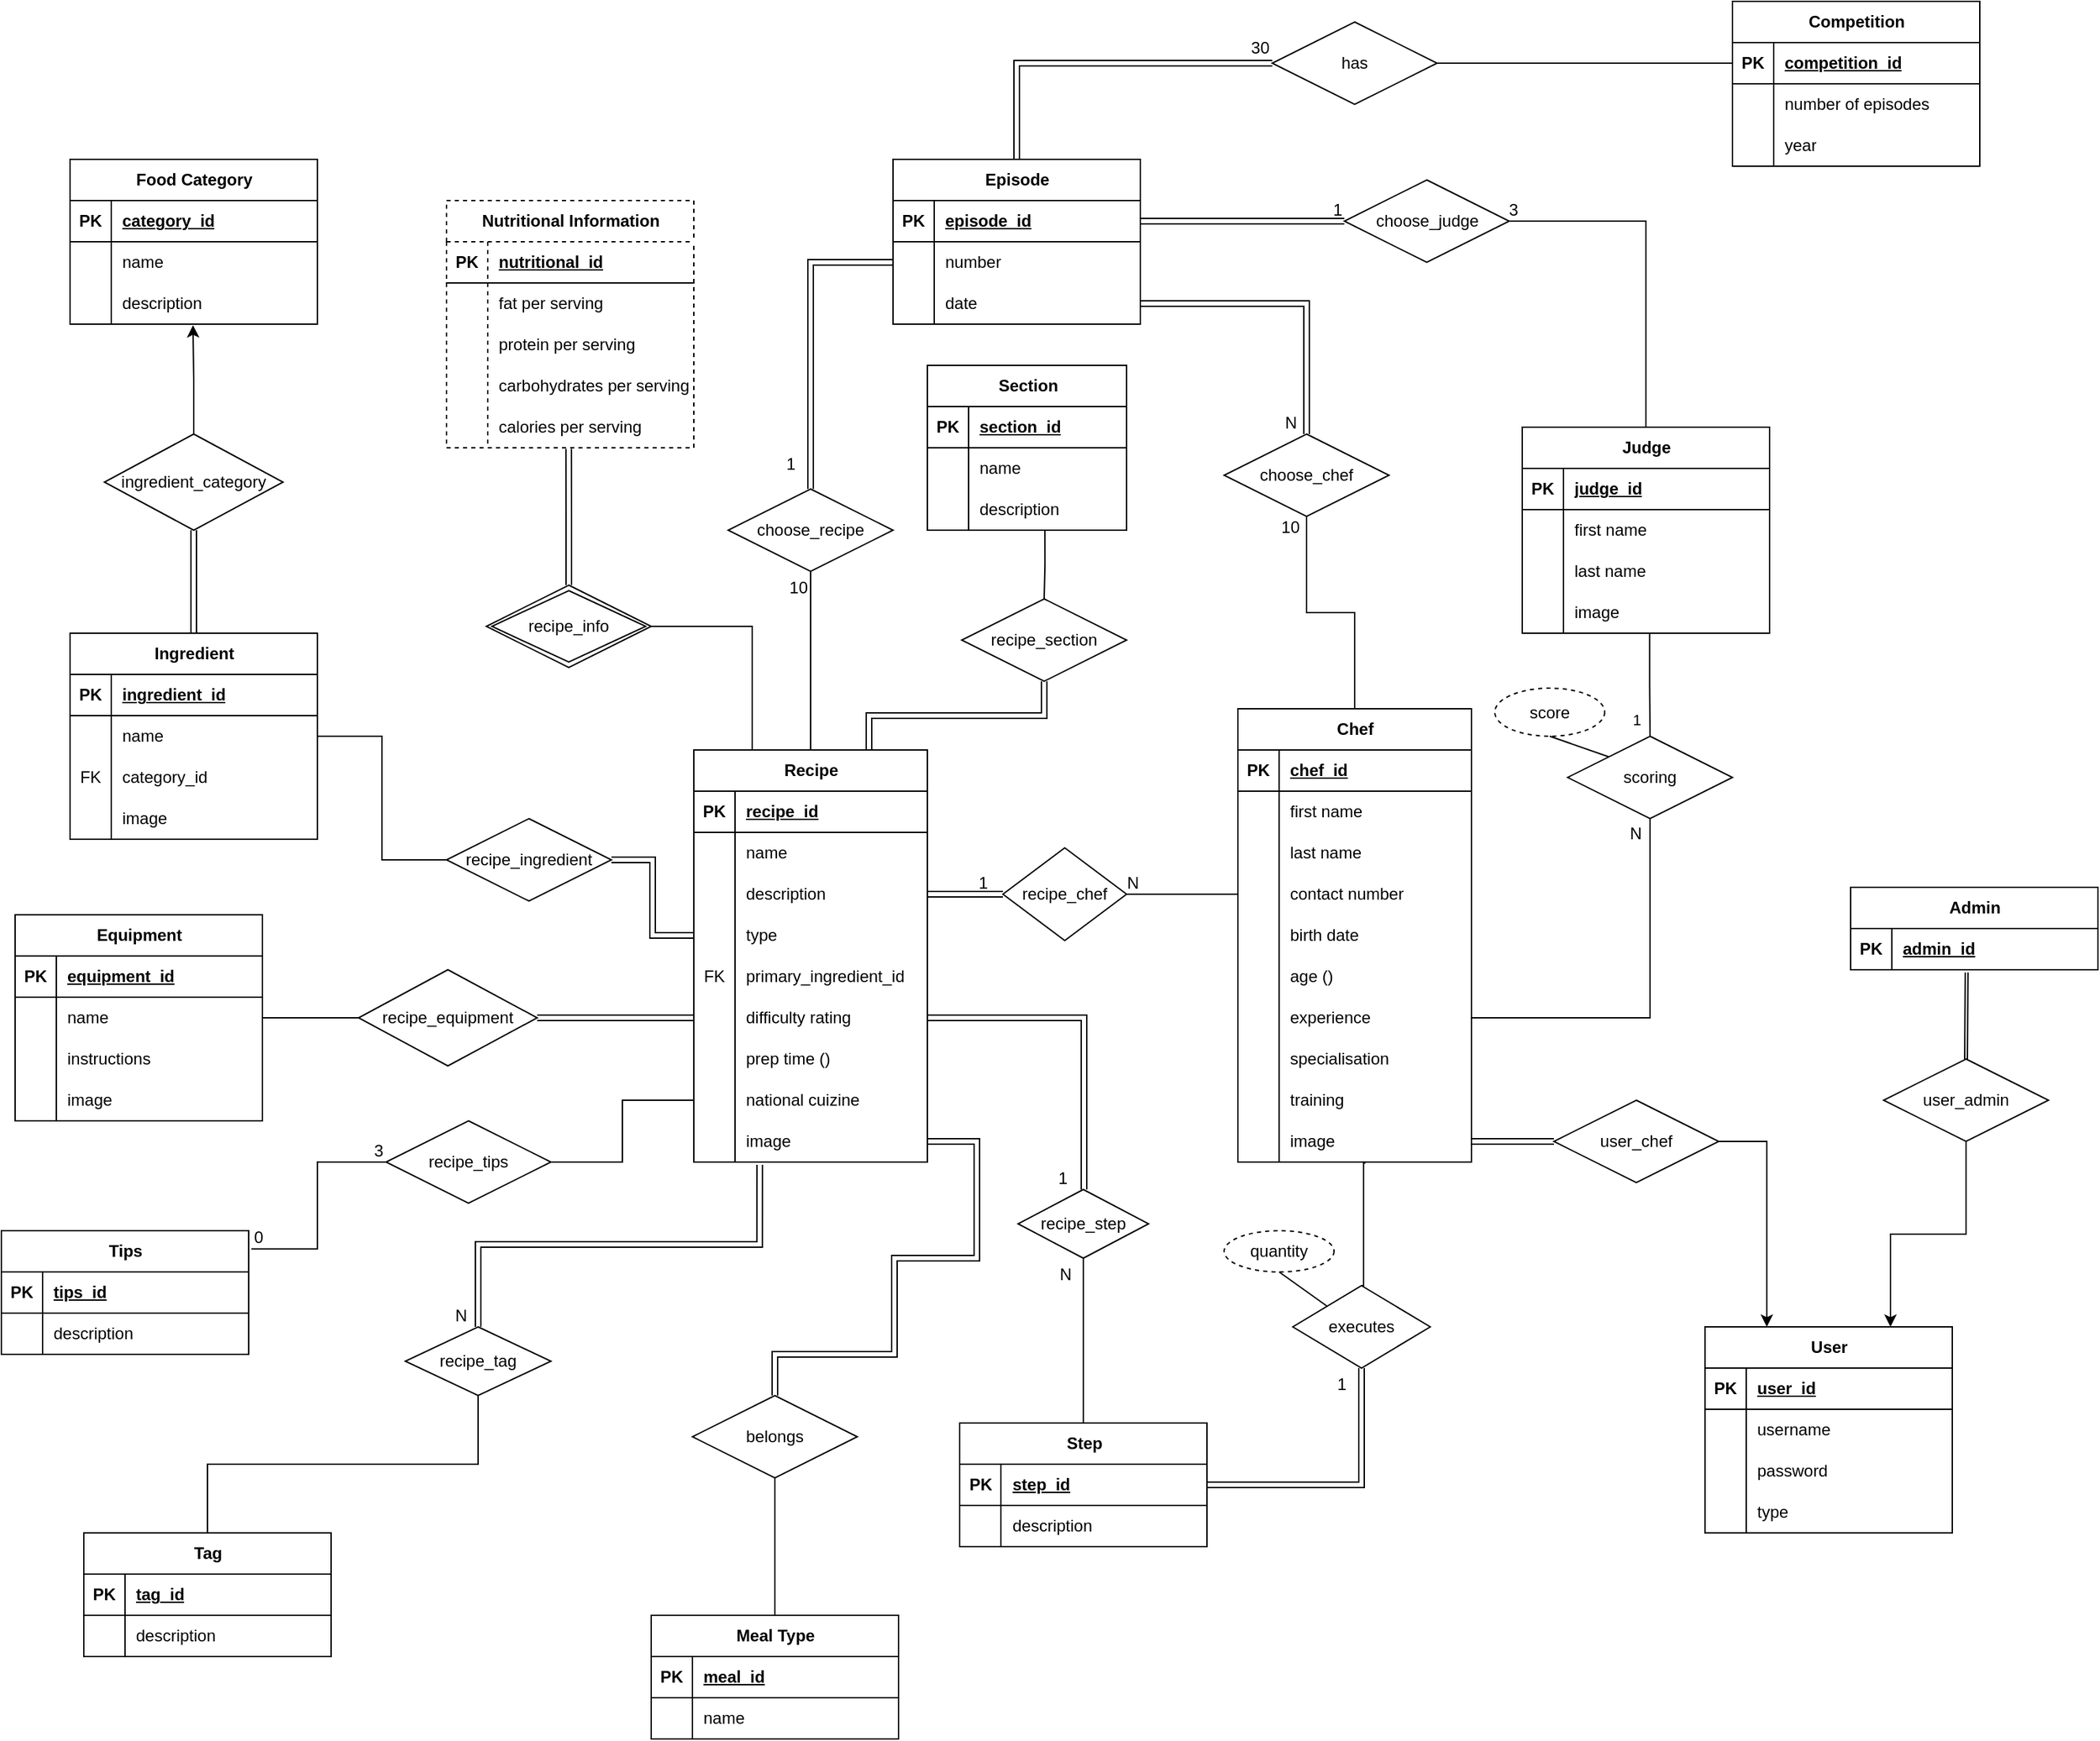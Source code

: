 <mxfile version="24.3.1" type="device">
  <diagram name="Page-1" id="BeYr90biLW835w0pCOo0">
    <mxGraphModel dx="2741" dy="2145" grid="1" gridSize="10" guides="1" tooltips="1" connect="1" arrows="1" fold="1" page="1" pageScale="1" pageWidth="827" pageHeight="1169" math="0" shadow="0">
      <root>
        <mxCell id="0" />
        <mxCell id="1" parent="0" />
        <mxCell id="MXJLepj8nDMWxP7luORt-17" value="Recipe" style="shape=table;startSize=30;container=1;collapsible=1;childLayout=tableLayout;fixedRows=1;rowLines=0;fontStyle=1;align=center;resizeLast=1;html=1;swimlaneLine=1;rounded=0;shadow=0;fillColor=default;gradientColor=none;swimlaneFillColor=none;" vertex="1" parent="1">
          <mxGeometry x="244" y="330" width="170" height="300" as="geometry" />
        </mxCell>
        <mxCell id="MXJLepj8nDMWxP7luORt-18" value="" style="shape=tableRow;horizontal=0;startSize=0;swimlaneHead=0;swimlaneBody=0;fillColor=none;collapsible=0;dropTarget=0;points=[[0,0.5],[1,0.5]];portConstraint=eastwest;top=0;left=0;right=0;bottom=1;" vertex="1" parent="MXJLepj8nDMWxP7luORt-17">
          <mxGeometry y="30" width="170" height="30" as="geometry" />
        </mxCell>
        <mxCell id="MXJLepj8nDMWxP7luORt-19" value="PK" style="shape=partialRectangle;connectable=0;fillColor=none;top=0;left=0;bottom=0;right=0;fontStyle=1;overflow=hidden;whiteSpace=wrap;html=1;" vertex="1" parent="MXJLepj8nDMWxP7luORt-18">
          <mxGeometry width="30" height="30" as="geometry">
            <mxRectangle width="30" height="30" as="alternateBounds" />
          </mxGeometry>
        </mxCell>
        <mxCell id="MXJLepj8nDMWxP7luORt-20" value="recipe_id" style="shape=partialRectangle;connectable=0;fillColor=none;top=0;left=0;bottom=0;right=0;align=left;spacingLeft=6;fontStyle=5;overflow=hidden;whiteSpace=wrap;html=1;strokeColor=inherit;" vertex="1" parent="MXJLepj8nDMWxP7luORt-18">
          <mxGeometry x="30" width="140" height="30" as="geometry">
            <mxRectangle width="140" height="30" as="alternateBounds" />
          </mxGeometry>
        </mxCell>
        <mxCell id="MXJLepj8nDMWxP7luORt-21" value="" style="shape=tableRow;horizontal=0;startSize=0;swimlaneHead=0;swimlaneBody=0;fillColor=none;collapsible=0;dropTarget=0;points=[[0,0.5],[1,0.5]];portConstraint=eastwest;top=0;left=0;right=0;bottom=0;" vertex="1" parent="MXJLepj8nDMWxP7luORt-17">
          <mxGeometry y="60" width="170" height="30" as="geometry" />
        </mxCell>
        <mxCell id="MXJLepj8nDMWxP7luORt-22" value="" style="shape=partialRectangle;connectable=0;fillColor=none;top=0;left=0;bottom=0;right=0;editable=1;overflow=hidden;whiteSpace=wrap;html=1;" vertex="1" parent="MXJLepj8nDMWxP7luORt-21">
          <mxGeometry width="30" height="30" as="geometry">
            <mxRectangle width="30" height="30" as="alternateBounds" />
          </mxGeometry>
        </mxCell>
        <mxCell id="MXJLepj8nDMWxP7luORt-23" value="name" style="shape=partialRectangle;connectable=0;fillColor=none;top=0;left=0;bottom=0;right=0;align=left;spacingLeft=6;overflow=hidden;whiteSpace=wrap;html=1;" vertex="1" parent="MXJLepj8nDMWxP7luORt-21">
          <mxGeometry x="30" width="140" height="30" as="geometry">
            <mxRectangle width="140" height="30" as="alternateBounds" />
          </mxGeometry>
        </mxCell>
        <mxCell id="MXJLepj8nDMWxP7luORt-24" value="" style="shape=tableRow;horizontal=0;startSize=0;swimlaneHead=0;swimlaneBody=0;fillColor=none;collapsible=0;dropTarget=0;points=[[0,0.5],[1,0.5]];portConstraint=eastwest;top=0;left=0;right=0;bottom=0;" vertex="1" parent="MXJLepj8nDMWxP7luORt-17">
          <mxGeometry y="90" width="170" height="30" as="geometry" />
        </mxCell>
        <mxCell id="MXJLepj8nDMWxP7luORt-25" value="" style="shape=partialRectangle;connectable=0;fillColor=none;top=0;left=0;bottom=0;right=0;editable=1;overflow=hidden;whiteSpace=wrap;html=1;" vertex="1" parent="MXJLepj8nDMWxP7luORt-24">
          <mxGeometry width="30" height="30" as="geometry">
            <mxRectangle width="30" height="30" as="alternateBounds" />
          </mxGeometry>
        </mxCell>
        <mxCell id="MXJLepj8nDMWxP7luORt-26" value="description" style="shape=partialRectangle;connectable=0;fillColor=none;top=0;left=0;bottom=0;right=0;align=left;spacingLeft=6;overflow=hidden;whiteSpace=wrap;html=1;" vertex="1" parent="MXJLepj8nDMWxP7luORt-24">
          <mxGeometry x="30" width="140" height="30" as="geometry">
            <mxRectangle width="140" height="30" as="alternateBounds" />
          </mxGeometry>
        </mxCell>
        <mxCell id="MXJLepj8nDMWxP7luORt-27" value="" style="shape=tableRow;horizontal=0;startSize=0;swimlaneHead=0;swimlaneBody=0;fillColor=none;collapsible=0;dropTarget=0;points=[[0,0.5],[1,0.5]];portConstraint=eastwest;top=0;left=0;right=0;bottom=0;" vertex="1" parent="MXJLepj8nDMWxP7luORt-17">
          <mxGeometry y="120" width="170" height="30" as="geometry" />
        </mxCell>
        <mxCell id="MXJLepj8nDMWxP7luORt-28" value="" style="shape=partialRectangle;connectable=0;fillColor=none;top=0;left=0;bottom=0;right=0;editable=1;overflow=hidden;whiteSpace=wrap;html=1;" vertex="1" parent="MXJLepj8nDMWxP7luORt-27">
          <mxGeometry width="30" height="30" as="geometry">
            <mxRectangle width="30" height="30" as="alternateBounds" />
          </mxGeometry>
        </mxCell>
        <mxCell id="MXJLepj8nDMWxP7luORt-29" value="type" style="shape=partialRectangle;connectable=0;fillColor=none;top=0;left=0;bottom=0;right=0;align=left;spacingLeft=6;overflow=hidden;whiteSpace=wrap;html=1;" vertex="1" parent="MXJLepj8nDMWxP7luORt-27">
          <mxGeometry x="30" width="140" height="30" as="geometry">
            <mxRectangle width="140" height="30" as="alternateBounds" />
          </mxGeometry>
        </mxCell>
        <mxCell id="MXJLepj8nDMWxP7luORt-30" style="shape=tableRow;horizontal=0;startSize=0;swimlaneHead=0;swimlaneBody=0;fillColor=none;collapsible=0;dropTarget=0;points=[[0,0.5],[1,0.5]];portConstraint=eastwest;top=0;left=0;right=0;bottom=0;" vertex="1" parent="MXJLepj8nDMWxP7luORt-17">
          <mxGeometry y="150" width="170" height="30" as="geometry" />
        </mxCell>
        <mxCell id="MXJLepj8nDMWxP7luORt-31" value="FK" style="shape=partialRectangle;connectable=0;fillColor=none;top=0;left=0;bottom=0;right=0;editable=1;overflow=hidden;whiteSpace=wrap;html=1;" vertex="1" parent="MXJLepj8nDMWxP7luORt-30">
          <mxGeometry width="30" height="30" as="geometry">
            <mxRectangle width="30" height="30" as="alternateBounds" />
          </mxGeometry>
        </mxCell>
        <mxCell id="MXJLepj8nDMWxP7luORt-32" value="primary_ingredient_id" style="shape=partialRectangle;connectable=0;fillColor=none;top=0;left=0;bottom=0;right=0;align=left;spacingLeft=6;overflow=hidden;whiteSpace=wrap;html=1;" vertex="1" parent="MXJLepj8nDMWxP7luORt-30">
          <mxGeometry x="30" width="140" height="30" as="geometry">
            <mxRectangle width="140" height="30" as="alternateBounds" />
          </mxGeometry>
        </mxCell>
        <mxCell id="MXJLepj8nDMWxP7luORt-33" style="shape=tableRow;horizontal=0;startSize=0;swimlaneHead=0;swimlaneBody=0;fillColor=none;collapsible=0;dropTarget=0;points=[[0,0.5],[1,0.5]];portConstraint=eastwest;top=0;left=0;right=0;bottom=0;" vertex="1" parent="MXJLepj8nDMWxP7luORt-17">
          <mxGeometry y="180" width="170" height="30" as="geometry" />
        </mxCell>
        <mxCell id="MXJLepj8nDMWxP7luORt-34" style="shape=partialRectangle;connectable=0;fillColor=none;top=0;left=0;bottom=0;right=0;editable=1;overflow=hidden;whiteSpace=wrap;html=1;" vertex="1" parent="MXJLepj8nDMWxP7luORt-33">
          <mxGeometry width="30" height="30" as="geometry">
            <mxRectangle width="30" height="30" as="alternateBounds" />
          </mxGeometry>
        </mxCell>
        <mxCell id="MXJLepj8nDMWxP7luORt-35" value="difficulty rating" style="shape=partialRectangle;connectable=0;fillColor=none;top=0;left=0;bottom=0;right=0;align=left;spacingLeft=6;overflow=hidden;whiteSpace=wrap;html=1;" vertex="1" parent="MXJLepj8nDMWxP7luORt-33">
          <mxGeometry x="30" width="140" height="30" as="geometry">
            <mxRectangle width="140" height="30" as="alternateBounds" />
          </mxGeometry>
        </mxCell>
        <mxCell id="MXJLepj8nDMWxP7luORt-36" style="shape=tableRow;horizontal=0;startSize=0;swimlaneHead=0;swimlaneBody=0;fillColor=none;collapsible=0;dropTarget=0;points=[[0,0.5],[1,0.5]];portConstraint=eastwest;top=0;left=0;right=0;bottom=0;" vertex="1" parent="MXJLepj8nDMWxP7luORt-17">
          <mxGeometry y="210" width="170" height="30" as="geometry" />
        </mxCell>
        <mxCell id="MXJLepj8nDMWxP7luORt-37" style="shape=partialRectangle;connectable=0;fillColor=none;top=0;left=0;bottom=0;right=0;editable=1;overflow=hidden;whiteSpace=wrap;html=1;" vertex="1" parent="MXJLepj8nDMWxP7luORt-36">
          <mxGeometry width="30" height="30" as="geometry">
            <mxRectangle width="30" height="30" as="alternateBounds" />
          </mxGeometry>
        </mxCell>
        <mxCell id="MXJLepj8nDMWxP7luORt-38" value="prep time ()" style="shape=partialRectangle;connectable=0;fillColor=none;top=0;left=0;bottom=0;right=0;align=left;spacingLeft=6;overflow=hidden;whiteSpace=wrap;html=1;" vertex="1" parent="MXJLepj8nDMWxP7luORt-36">
          <mxGeometry x="30" width="140" height="30" as="geometry">
            <mxRectangle width="140" height="30" as="alternateBounds" />
          </mxGeometry>
        </mxCell>
        <mxCell id="MXJLepj8nDMWxP7luORt-88" style="shape=tableRow;horizontal=0;startSize=0;swimlaneHead=0;swimlaneBody=0;fillColor=none;collapsible=0;dropTarget=0;points=[[0,0.5],[1,0.5]];portConstraint=eastwest;top=0;left=0;right=0;bottom=0;" vertex="1" parent="MXJLepj8nDMWxP7luORt-17">
          <mxGeometry y="240" width="170" height="30" as="geometry" />
        </mxCell>
        <mxCell id="MXJLepj8nDMWxP7luORt-89" style="shape=partialRectangle;connectable=0;fillColor=none;top=0;left=0;bottom=0;right=0;editable=1;overflow=hidden;whiteSpace=wrap;html=1;" vertex="1" parent="MXJLepj8nDMWxP7luORt-88">
          <mxGeometry width="30" height="30" as="geometry">
            <mxRectangle width="30" height="30" as="alternateBounds" />
          </mxGeometry>
        </mxCell>
        <mxCell id="MXJLepj8nDMWxP7luORt-90" value="national cuizine" style="shape=partialRectangle;connectable=0;fillColor=none;top=0;left=0;bottom=0;right=0;align=left;spacingLeft=6;overflow=hidden;whiteSpace=wrap;html=1;" vertex="1" parent="MXJLepj8nDMWxP7luORt-88">
          <mxGeometry x="30" width="140" height="30" as="geometry">
            <mxRectangle width="140" height="30" as="alternateBounds" />
          </mxGeometry>
        </mxCell>
        <mxCell id="MXJLepj8nDMWxP7luORt-39" style="shape=tableRow;horizontal=0;startSize=0;swimlaneHead=0;swimlaneBody=0;fillColor=none;collapsible=0;dropTarget=0;points=[[0,0.5],[1,0.5]];portConstraint=eastwest;top=0;left=0;right=0;bottom=0;" vertex="1" parent="MXJLepj8nDMWxP7luORt-17">
          <mxGeometry y="270" width="170" height="30" as="geometry" />
        </mxCell>
        <mxCell id="MXJLepj8nDMWxP7luORt-40" style="shape=partialRectangle;connectable=0;fillColor=none;top=0;left=0;bottom=0;right=0;editable=1;overflow=hidden;whiteSpace=wrap;html=1;" vertex="1" parent="MXJLepj8nDMWxP7luORt-39">
          <mxGeometry width="30" height="30" as="geometry">
            <mxRectangle width="30" height="30" as="alternateBounds" />
          </mxGeometry>
        </mxCell>
        <mxCell id="MXJLepj8nDMWxP7luORt-41" value="image" style="shape=partialRectangle;connectable=0;fillColor=none;top=0;left=0;bottom=0;right=0;align=left;spacingLeft=6;overflow=hidden;whiteSpace=wrap;html=1;" vertex="1" parent="MXJLepj8nDMWxP7luORt-39">
          <mxGeometry x="30" width="140" height="30" as="geometry">
            <mxRectangle width="140" height="30" as="alternateBounds" />
          </mxGeometry>
        </mxCell>
        <mxCell id="MXJLepj8nDMWxP7luORt-45" value="Chef" style="shape=table;startSize=30;container=1;collapsible=1;childLayout=tableLayout;fixedRows=1;rowLines=0;fontStyle=1;align=center;resizeLast=1;html=1;" vertex="1" parent="1">
          <mxGeometry x="640" y="300" width="170" height="330" as="geometry" />
        </mxCell>
        <mxCell id="MXJLepj8nDMWxP7luORt-46" value="" style="shape=tableRow;horizontal=0;startSize=0;swimlaneHead=0;swimlaneBody=0;fillColor=none;collapsible=0;dropTarget=0;points=[[0,0.5],[1,0.5]];portConstraint=eastwest;top=0;left=0;right=0;bottom=1;" vertex="1" parent="MXJLepj8nDMWxP7luORt-45">
          <mxGeometry y="30" width="170" height="30" as="geometry" />
        </mxCell>
        <mxCell id="MXJLepj8nDMWxP7luORt-47" value="PK" style="shape=partialRectangle;connectable=0;fillColor=none;top=0;left=0;bottom=0;right=0;fontStyle=1;overflow=hidden;whiteSpace=wrap;html=1;" vertex="1" parent="MXJLepj8nDMWxP7luORt-46">
          <mxGeometry width="30" height="30" as="geometry">
            <mxRectangle width="30" height="30" as="alternateBounds" />
          </mxGeometry>
        </mxCell>
        <mxCell id="MXJLepj8nDMWxP7luORt-48" value="chef_id" style="shape=partialRectangle;connectable=0;fillColor=none;top=0;left=0;bottom=0;right=0;align=left;spacingLeft=6;fontStyle=5;overflow=hidden;whiteSpace=wrap;html=1;" vertex="1" parent="MXJLepj8nDMWxP7luORt-46">
          <mxGeometry x="30" width="140" height="30" as="geometry">
            <mxRectangle width="140" height="30" as="alternateBounds" />
          </mxGeometry>
        </mxCell>
        <mxCell id="MXJLepj8nDMWxP7luORt-49" value="" style="shape=tableRow;horizontal=0;startSize=0;swimlaneHead=0;swimlaneBody=0;fillColor=none;collapsible=0;dropTarget=0;points=[[0,0.5],[1,0.5]];portConstraint=eastwest;top=0;left=0;right=0;bottom=0;" vertex="1" parent="MXJLepj8nDMWxP7luORt-45">
          <mxGeometry y="60" width="170" height="30" as="geometry" />
        </mxCell>
        <mxCell id="MXJLepj8nDMWxP7luORt-50" value="" style="shape=partialRectangle;connectable=0;fillColor=none;top=0;left=0;bottom=0;right=0;editable=1;overflow=hidden;whiteSpace=wrap;html=1;" vertex="1" parent="MXJLepj8nDMWxP7luORt-49">
          <mxGeometry width="30" height="30" as="geometry">
            <mxRectangle width="30" height="30" as="alternateBounds" />
          </mxGeometry>
        </mxCell>
        <mxCell id="MXJLepj8nDMWxP7luORt-51" value="first name" style="shape=partialRectangle;connectable=0;fillColor=none;top=0;left=0;bottom=0;right=0;align=left;spacingLeft=6;overflow=hidden;whiteSpace=wrap;html=1;" vertex="1" parent="MXJLepj8nDMWxP7luORt-49">
          <mxGeometry x="30" width="140" height="30" as="geometry">
            <mxRectangle width="140" height="30" as="alternateBounds" />
          </mxGeometry>
        </mxCell>
        <mxCell id="MXJLepj8nDMWxP7luORt-52" value="" style="shape=tableRow;horizontal=0;startSize=0;swimlaneHead=0;swimlaneBody=0;fillColor=none;collapsible=0;dropTarget=0;points=[[0,0.5],[1,0.5]];portConstraint=eastwest;top=0;left=0;right=0;bottom=0;" vertex="1" parent="MXJLepj8nDMWxP7luORt-45">
          <mxGeometry y="90" width="170" height="30" as="geometry" />
        </mxCell>
        <mxCell id="MXJLepj8nDMWxP7luORt-53" value="" style="shape=partialRectangle;connectable=0;fillColor=none;top=0;left=0;bottom=0;right=0;editable=1;overflow=hidden;whiteSpace=wrap;html=1;" vertex="1" parent="MXJLepj8nDMWxP7luORt-52">
          <mxGeometry width="30" height="30" as="geometry">
            <mxRectangle width="30" height="30" as="alternateBounds" />
          </mxGeometry>
        </mxCell>
        <mxCell id="MXJLepj8nDMWxP7luORt-54" value="last name" style="shape=partialRectangle;connectable=0;fillColor=none;top=0;left=0;bottom=0;right=0;align=left;spacingLeft=6;overflow=hidden;whiteSpace=wrap;html=1;" vertex="1" parent="MXJLepj8nDMWxP7luORt-52">
          <mxGeometry x="30" width="140" height="30" as="geometry">
            <mxRectangle width="140" height="30" as="alternateBounds" />
          </mxGeometry>
        </mxCell>
        <mxCell id="MXJLepj8nDMWxP7luORt-55" value="" style="shape=tableRow;horizontal=0;startSize=0;swimlaneHead=0;swimlaneBody=0;fillColor=none;collapsible=0;dropTarget=0;points=[[0,0.5],[1,0.5]];portConstraint=eastwest;top=0;left=0;right=0;bottom=0;" vertex="1" parent="MXJLepj8nDMWxP7luORt-45">
          <mxGeometry y="120" width="170" height="30" as="geometry" />
        </mxCell>
        <mxCell id="MXJLepj8nDMWxP7luORt-56" value="" style="shape=partialRectangle;connectable=0;fillColor=none;top=0;left=0;bottom=0;right=0;editable=1;overflow=hidden;whiteSpace=wrap;html=1;" vertex="1" parent="MXJLepj8nDMWxP7luORt-55">
          <mxGeometry width="30" height="30" as="geometry">
            <mxRectangle width="30" height="30" as="alternateBounds" />
          </mxGeometry>
        </mxCell>
        <mxCell id="MXJLepj8nDMWxP7luORt-57" value="contact number" style="shape=partialRectangle;connectable=0;fillColor=none;top=0;left=0;bottom=0;right=0;align=left;spacingLeft=6;overflow=hidden;whiteSpace=wrap;html=1;" vertex="1" parent="MXJLepj8nDMWxP7luORt-55">
          <mxGeometry x="30" width="140" height="30" as="geometry">
            <mxRectangle width="140" height="30" as="alternateBounds" />
          </mxGeometry>
        </mxCell>
        <mxCell id="MXJLepj8nDMWxP7luORt-58" style="shape=tableRow;horizontal=0;startSize=0;swimlaneHead=0;swimlaneBody=0;fillColor=none;collapsible=0;dropTarget=0;points=[[0,0.5],[1,0.5]];portConstraint=eastwest;top=0;left=0;right=0;bottom=0;" vertex="1" parent="MXJLepj8nDMWxP7luORt-45">
          <mxGeometry y="150" width="170" height="30" as="geometry" />
        </mxCell>
        <mxCell id="MXJLepj8nDMWxP7luORt-59" style="shape=partialRectangle;connectable=0;fillColor=none;top=0;left=0;bottom=0;right=0;editable=1;overflow=hidden;whiteSpace=wrap;html=1;" vertex="1" parent="MXJLepj8nDMWxP7luORt-58">
          <mxGeometry width="30" height="30" as="geometry">
            <mxRectangle width="30" height="30" as="alternateBounds" />
          </mxGeometry>
        </mxCell>
        <mxCell id="MXJLepj8nDMWxP7luORt-60" value="birth date" style="shape=partialRectangle;connectable=0;fillColor=none;top=0;left=0;bottom=0;right=0;align=left;spacingLeft=6;overflow=hidden;whiteSpace=wrap;html=1;" vertex="1" parent="MXJLepj8nDMWxP7luORt-58">
          <mxGeometry x="30" width="140" height="30" as="geometry">
            <mxRectangle width="140" height="30" as="alternateBounds" />
          </mxGeometry>
        </mxCell>
        <mxCell id="MXJLepj8nDMWxP7luORt-61" style="shape=tableRow;horizontal=0;startSize=0;swimlaneHead=0;swimlaneBody=0;fillColor=none;collapsible=0;dropTarget=0;points=[[0,0.5],[1,0.5]];portConstraint=eastwest;top=0;left=0;right=0;bottom=0;" vertex="1" parent="MXJLepj8nDMWxP7luORt-45">
          <mxGeometry y="180" width="170" height="30" as="geometry" />
        </mxCell>
        <mxCell id="MXJLepj8nDMWxP7luORt-62" style="shape=partialRectangle;connectable=0;fillColor=none;top=0;left=0;bottom=0;right=0;editable=1;overflow=hidden;whiteSpace=wrap;html=1;" vertex="1" parent="MXJLepj8nDMWxP7luORt-61">
          <mxGeometry width="30" height="30" as="geometry">
            <mxRectangle width="30" height="30" as="alternateBounds" />
          </mxGeometry>
        </mxCell>
        <mxCell id="MXJLepj8nDMWxP7luORt-63" value="age ()" style="shape=partialRectangle;connectable=0;fillColor=none;top=0;left=0;bottom=0;right=0;align=left;spacingLeft=6;overflow=hidden;whiteSpace=wrap;html=1;" vertex="1" parent="MXJLepj8nDMWxP7luORt-61">
          <mxGeometry x="30" width="140" height="30" as="geometry">
            <mxRectangle width="140" height="30" as="alternateBounds" />
          </mxGeometry>
        </mxCell>
        <mxCell id="MXJLepj8nDMWxP7luORt-64" style="shape=tableRow;horizontal=0;startSize=0;swimlaneHead=0;swimlaneBody=0;fillColor=none;collapsible=0;dropTarget=0;points=[[0,0.5],[1,0.5]];portConstraint=eastwest;top=0;left=0;right=0;bottom=0;" vertex="1" parent="MXJLepj8nDMWxP7luORt-45">
          <mxGeometry y="210" width="170" height="30" as="geometry" />
        </mxCell>
        <mxCell id="MXJLepj8nDMWxP7luORt-65" style="shape=partialRectangle;connectable=0;fillColor=none;top=0;left=0;bottom=0;right=0;editable=1;overflow=hidden;whiteSpace=wrap;html=1;" vertex="1" parent="MXJLepj8nDMWxP7luORt-64">
          <mxGeometry width="30" height="30" as="geometry">
            <mxRectangle width="30" height="30" as="alternateBounds" />
          </mxGeometry>
        </mxCell>
        <mxCell id="MXJLepj8nDMWxP7luORt-66" value="experience" style="shape=partialRectangle;connectable=0;fillColor=none;top=0;left=0;bottom=0;right=0;align=left;spacingLeft=6;overflow=hidden;whiteSpace=wrap;html=1;" vertex="1" parent="MXJLepj8nDMWxP7luORt-64">
          <mxGeometry x="30" width="140" height="30" as="geometry">
            <mxRectangle width="140" height="30" as="alternateBounds" />
          </mxGeometry>
        </mxCell>
        <mxCell id="MXJLepj8nDMWxP7luORt-67" style="shape=tableRow;horizontal=0;startSize=0;swimlaneHead=0;swimlaneBody=0;fillColor=none;collapsible=0;dropTarget=0;points=[[0,0.5],[1,0.5]];portConstraint=eastwest;top=0;left=0;right=0;bottom=0;" vertex="1" parent="MXJLepj8nDMWxP7luORt-45">
          <mxGeometry y="240" width="170" height="30" as="geometry" />
        </mxCell>
        <mxCell id="MXJLepj8nDMWxP7luORt-68" style="shape=partialRectangle;connectable=0;fillColor=none;top=0;left=0;bottom=0;right=0;editable=1;overflow=hidden;whiteSpace=wrap;html=1;" vertex="1" parent="MXJLepj8nDMWxP7luORt-67">
          <mxGeometry width="30" height="30" as="geometry">
            <mxRectangle width="30" height="30" as="alternateBounds" />
          </mxGeometry>
        </mxCell>
        <mxCell id="MXJLepj8nDMWxP7luORt-69" value="specialisation" style="shape=partialRectangle;connectable=0;fillColor=none;top=0;left=0;bottom=0;right=0;align=left;spacingLeft=6;overflow=hidden;whiteSpace=wrap;html=1;" vertex="1" parent="MXJLepj8nDMWxP7luORt-67">
          <mxGeometry x="30" width="140" height="30" as="geometry">
            <mxRectangle width="140" height="30" as="alternateBounds" />
          </mxGeometry>
        </mxCell>
        <mxCell id="MXJLepj8nDMWxP7luORt-70" style="shape=tableRow;horizontal=0;startSize=0;swimlaneHead=0;swimlaneBody=0;fillColor=none;collapsible=0;dropTarget=0;points=[[0,0.5],[1,0.5]];portConstraint=eastwest;top=0;left=0;right=0;bottom=0;" vertex="1" parent="MXJLepj8nDMWxP7luORt-45">
          <mxGeometry y="270" width="170" height="30" as="geometry" />
        </mxCell>
        <mxCell id="MXJLepj8nDMWxP7luORt-71" style="shape=partialRectangle;connectable=0;fillColor=none;top=0;left=0;bottom=0;right=0;editable=1;overflow=hidden;whiteSpace=wrap;html=1;" vertex="1" parent="MXJLepj8nDMWxP7luORt-70">
          <mxGeometry width="30" height="30" as="geometry">
            <mxRectangle width="30" height="30" as="alternateBounds" />
          </mxGeometry>
        </mxCell>
        <mxCell id="MXJLepj8nDMWxP7luORt-72" value="training" style="shape=partialRectangle;connectable=0;fillColor=none;top=0;left=0;bottom=0;right=0;align=left;spacingLeft=6;overflow=hidden;whiteSpace=wrap;html=1;" vertex="1" parent="MXJLepj8nDMWxP7luORt-70">
          <mxGeometry x="30" width="140" height="30" as="geometry">
            <mxRectangle width="140" height="30" as="alternateBounds" />
          </mxGeometry>
        </mxCell>
        <mxCell id="MXJLepj8nDMWxP7luORt-85" style="shape=tableRow;horizontal=0;startSize=0;swimlaneHead=0;swimlaneBody=0;fillColor=none;collapsible=0;dropTarget=0;points=[[0,0.5],[1,0.5]];portConstraint=eastwest;top=0;left=0;right=0;bottom=0;" vertex="1" parent="MXJLepj8nDMWxP7luORt-45">
          <mxGeometry y="300" width="170" height="30" as="geometry" />
        </mxCell>
        <mxCell id="MXJLepj8nDMWxP7luORt-86" style="shape=partialRectangle;connectable=0;fillColor=none;top=0;left=0;bottom=0;right=0;editable=1;overflow=hidden;whiteSpace=wrap;html=1;" vertex="1" parent="MXJLepj8nDMWxP7luORt-85">
          <mxGeometry width="30" height="30" as="geometry">
            <mxRectangle width="30" height="30" as="alternateBounds" />
          </mxGeometry>
        </mxCell>
        <mxCell id="MXJLepj8nDMWxP7luORt-87" value="image" style="shape=partialRectangle;connectable=0;fillColor=none;top=0;left=0;bottom=0;right=0;align=left;spacingLeft=6;overflow=hidden;whiteSpace=wrap;html=1;" vertex="1" parent="MXJLepj8nDMWxP7luORt-85">
          <mxGeometry x="30" width="140" height="30" as="geometry">
            <mxRectangle width="140" height="30" as="alternateBounds" />
          </mxGeometry>
        </mxCell>
        <mxCell id="MXJLepj8nDMWxP7luORt-76" value="recipe_chef" style="shape=rhombus;perimeter=rhombusPerimeter;whiteSpace=wrap;html=1;align=center;" vertex="1" parent="1">
          <mxGeometry x="469" y="401.25" width="90" height="67.5" as="geometry" />
        </mxCell>
        <mxCell id="MXJLepj8nDMWxP7luORt-81" value="" style="shape=link;html=1;rounded=0;exitX=1;exitY=0.5;exitDx=0;exitDy=0;entryX=0;entryY=0.5;entryDx=0;entryDy=0;edgeStyle=elbowEdgeStyle;" edge="1" parent="1" source="MXJLepj8nDMWxP7luORt-24" target="MXJLepj8nDMWxP7luORt-76">
          <mxGeometry relative="1" as="geometry">
            <mxPoint x="350" y="384.5" as="sourcePoint" />
            <mxPoint x="460" y="384.5" as="targetPoint" />
          </mxGeometry>
        </mxCell>
        <mxCell id="MXJLepj8nDMWxP7luORt-82" value="1" style="resizable=0;html=1;whiteSpace=wrap;align=right;verticalAlign=bottom;" connectable="0" vertex="1" parent="MXJLepj8nDMWxP7luORt-81">
          <mxGeometry x="1" relative="1" as="geometry">
            <mxPoint x="-10" as="offset" />
          </mxGeometry>
        </mxCell>
        <mxCell id="MXJLepj8nDMWxP7luORt-83" value="" style="endArrow=none;html=1;rounded=0;exitX=0;exitY=0.5;exitDx=0;exitDy=0;entryX=1;entryY=0.5;entryDx=0;entryDy=0;edgeStyle=elbowEdgeStyle;" edge="1" parent="1" source="MXJLepj8nDMWxP7luORt-55" target="MXJLepj8nDMWxP7luORt-76">
          <mxGeometry relative="1" as="geometry">
            <mxPoint x="620" y="384.5" as="sourcePoint" />
            <mxPoint x="530" y="384.5" as="targetPoint" />
          </mxGeometry>
        </mxCell>
        <mxCell id="MXJLepj8nDMWxP7luORt-84" value="N" style="resizable=0;html=1;whiteSpace=wrap;align=right;verticalAlign=bottom;" connectable="0" vertex="1" parent="MXJLepj8nDMWxP7luORt-83">
          <mxGeometry x="1" relative="1" as="geometry">
            <mxPoint x="10" as="offset" />
          </mxGeometry>
        </mxCell>
        <mxCell id="MXJLepj8nDMWxP7luORt-111" value="Step" style="shape=table;startSize=30;container=1;collapsible=1;childLayout=tableLayout;fixedRows=1;rowLines=0;fontStyle=1;align=center;resizeLast=1;html=1;" vertex="1" parent="1">
          <mxGeometry x="437.5" y="820" width="180" height="90" as="geometry" />
        </mxCell>
        <mxCell id="MXJLepj8nDMWxP7luORt-112" value="" style="shape=tableRow;horizontal=0;startSize=0;swimlaneHead=0;swimlaneBody=0;fillColor=none;collapsible=0;dropTarget=0;points=[[0,0.5],[1,0.5]];portConstraint=eastwest;top=0;left=0;right=0;bottom=1;" vertex="1" parent="MXJLepj8nDMWxP7luORt-111">
          <mxGeometry y="30" width="180" height="30" as="geometry" />
        </mxCell>
        <mxCell id="MXJLepj8nDMWxP7luORt-113" value="PK" style="shape=partialRectangle;connectable=0;fillColor=none;top=0;left=0;bottom=0;right=0;fontStyle=1;overflow=hidden;whiteSpace=wrap;html=1;" vertex="1" parent="MXJLepj8nDMWxP7luORt-112">
          <mxGeometry width="30" height="30" as="geometry">
            <mxRectangle width="30" height="30" as="alternateBounds" />
          </mxGeometry>
        </mxCell>
        <mxCell id="MXJLepj8nDMWxP7luORt-114" value="step_id" style="shape=partialRectangle;connectable=0;fillColor=none;top=0;left=0;bottom=0;right=0;align=left;spacingLeft=6;fontStyle=5;overflow=hidden;whiteSpace=wrap;html=1;" vertex="1" parent="MXJLepj8nDMWxP7luORt-112">
          <mxGeometry x="30" width="150" height="30" as="geometry">
            <mxRectangle width="150" height="30" as="alternateBounds" />
          </mxGeometry>
        </mxCell>
        <mxCell id="MXJLepj8nDMWxP7luORt-115" value="" style="shape=tableRow;horizontal=0;startSize=0;swimlaneHead=0;swimlaneBody=0;fillColor=none;collapsible=0;dropTarget=0;points=[[0,0.5],[1,0.5]];portConstraint=eastwest;top=0;left=0;right=0;bottom=0;" vertex="1" parent="MXJLepj8nDMWxP7luORt-111">
          <mxGeometry y="60" width="180" height="30" as="geometry" />
        </mxCell>
        <mxCell id="MXJLepj8nDMWxP7luORt-116" value="" style="shape=partialRectangle;connectable=0;fillColor=none;top=0;left=0;bottom=0;right=0;editable=1;overflow=hidden;whiteSpace=wrap;html=1;" vertex="1" parent="MXJLepj8nDMWxP7luORt-115">
          <mxGeometry width="30" height="30" as="geometry">
            <mxRectangle width="30" height="30" as="alternateBounds" />
          </mxGeometry>
        </mxCell>
        <mxCell id="MXJLepj8nDMWxP7luORt-117" value="description" style="shape=partialRectangle;connectable=0;fillColor=none;top=0;left=0;bottom=0;right=0;align=left;spacingLeft=6;overflow=hidden;whiteSpace=wrap;html=1;" vertex="1" parent="MXJLepj8nDMWxP7luORt-115">
          <mxGeometry x="30" width="150" height="30" as="geometry">
            <mxRectangle width="150" height="30" as="alternateBounds" />
          </mxGeometry>
        </mxCell>
        <mxCell id="MXJLepj8nDMWxP7luORt-127" value="recipe_step" style="shape=rhombus;perimeter=rhombusPerimeter;whiteSpace=wrap;html=1;align=center;" vertex="1" parent="1">
          <mxGeometry x="480" y="650" width="95" height="50" as="geometry" />
        </mxCell>
        <mxCell id="MXJLepj8nDMWxP7luORt-128" value="" style="shape=link;html=1;rounded=0;entryX=0.5;entryY=0;entryDx=0;entryDy=0;edgeStyle=elbowEdgeStyle;exitX=1;exitY=0.5;exitDx=0;exitDy=0;" edge="1" parent="1" source="MXJLepj8nDMWxP7luORt-33" target="MXJLepj8nDMWxP7luORt-127">
          <mxGeometry relative="1" as="geometry">
            <mxPoint x="330" y="730" as="sourcePoint" />
            <mxPoint x="380" y="740" as="targetPoint" />
            <Array as="points">
              <mxPoint x="528" y="540" />
            </Array>
          </mxGeometry>
        </mxCell>
        <mxCell id="MXJLepj8nDMWxP7luORt-129" value="1" style="resizable=0;html=1;whiteSpace=wrap;align=right;verticalAlign=bottom;" connectable="0" vertex="1" parent="MXJLepj8nDMWxP7luORt-128">
          <mxGeometry x="1" relative="1" as="geometry">
            <mxPoint x="-10" as="offset" />
          </mxGeometry>
        </mxCell>
        <mxCell id="MXJLepj8nDMWxP7luORt-132" value="executes" style="shape=rhombus;perimeter=rhombusPerimeter;whiteSpace=wrap;html=1;align=center;" vertex="1" parent="1">
          <mxGeometry x="680" y="720" width="100" height="60" as="geometry" />
        </mxCell>
        <mxCell id="MXJLepj8nDMWxP7luORt-134" value="" style="endArrow=none;html=1;rounded=0;edgeStyle=elbowEdgeStyle;entryX=0.5;entryY=0;entryDx=0;entryDy=0;exitX=0.546;exitY=1.025;exitDx=0;exitDy=0;exitPerimeter=0;" edge="1" parent="1" source="MXJLepj8nDMWxP7luORt-85" target="MXJLepj8nDMWxP7luORt-132">
          <mxGeometry relative="1" as="geometry">
            <mxPoint x="730" y="590" as="sourcePoint" />
            <mxPoint x="690" y="570" as="targetPoint" />
            <Array as="points" />
          </mxGeometry>
        </mxCell>
        <mxCell id="MXJLepj8nDMWxP7luORt-135" value="" style="shape=link;html=1;rounded=0;entryX=0.5;entryY=1;entryDx=0;entryDy=0;edgeStyle=orthogonalEdgeStyle;exitX=1;exitY=0.5;exitDx=0;exitDy=0;" edge="1" parent="1" source="MXJLepj8nDMWxP7luORt-112" target="MXJLepj8nDMWxP7luORt-132">
          <mxGeometry relative="1" as="geometry">
            <mxPoint x="670" y="830" as="sourcePoint" />
            <mxPoint x="670" y="720" as="targetPoint" />
            <Array as="points">
              <mxPoint x="730" y="865" />
            </Array>
          </mxGeometry>
        </mxCell>
        <mxCell id="MXJLepj8nDMWxP7luORt-136" value="1" style="resizable=0;html=1;whiteSpace=wrap;align=right;verticalAlign=bottom;" connectable="0" vertex="1" parent="MXJLepj8nDMWxP7luORt-135">
          <mxGeometry x="1" relative="1" as="geometry">
            <mxPoint x="-10" y="20" as="offset" />
          </mxGeometry>
        </mxCell>
        <mxCell id="MXJLepj8nDMWxP7luORt-138" value="quantity" style="ellipse;whiteSpace=wrap;html=1;align=center;dashed=1;" vertex="1" parent="1">
          <mxGeometry x="630" y="680" width="80" height="30" as="geometry" />
        </mxCell>
        <mxCell id="MXJLepj8nDMWxP7luORt-140" value="" style="endArrow=none;html=1;rounded=0;exitX=0.5;exitY=1;exitDx=0;exitDy=0;entryX=0;entryY=0;entryDx=0;entryDy=0;" edge="1" parent="1" source="MXJLepj8nDMWxP7luORt-138" target="MXJLepj8nDMWxP7luORt-132">
          <mxGeometry relative="1" as="geometry">
            <mxPoint x="440" y="660" as="sourcePoint" />
            <mxPoint x="600" y="660" as="targetPoint" />
          </mxGeometry>
        </mxCell>
        <mxCell id="MXJLepj8nDMWxP7luORt-141" value="Episode" style="shape=table;startSize=30;container=1;collapsible=1;childLayout=tableLayout;fixedRows=1;rowLines=0;fontStyle=1;align=center;resizeLast=1;html=1;" vertex="1" parent="1">
          <mxGeometry x="389" y="-100" width="180" height="120" as="geometry" />
        </mxCell>
        <mxCell id="MXJLepj8nDMWxP7luORt-142" value="" style="shape=tableRow;horizontal=0;startSize=0;swimlaneHead=0;swimlaneBody=0;fillColor=none;collapsible=0;dropTarget=0;points=[[0,0.5],[1,0.5]];portConstraint=eastwest;top=0;left=0;right=0;bottom=1;" vertex="1" parent="MXJLepj8nDMWxP7luORt-141">
          <mxGeometry y="30" width="180" height="30" as="geometry" />
        </mxCell>
        <mxCell id="MXJLepj8nDMWxP7luORt-143" value="PK" style="shape=partialRectangle;connectable=0;fillColor=none;top=0;left=0;bottom=0;right=0;fontStyle=1;overflow=hidden;whiteSpace=wrap;html=1;" vertex="1" parent="MXJLepj8nDMWxP7luORt-142">
          <mxGeometry width="30" height="30" as="geometry">
            <mxRectangle width="30" height="30" as="alternateBounds" />
          </mxGeometry>
        </mxCell>
        <mxCell id="MXJLepj8nDMWxP7luORt-144" value="episode_id" style="shape=partialRectangle;connectable=0;fillColor=none;top=0;left=0;bottom=0;right=0;align=left;spacingLeft=6;fontStyle=5;overflow=hidden;whiteSpace=wrap;html=1;" vertex="1" parent="MXJLepj8nDMWxP7luORt-142">
          <mxGeometry x="30" width="150" height="30" as="geometry">
            <mxRectangle width="150" height="30" as="alternateBounds" />
          </mxGeometry>
        </mxCell>
        <mxCell id="MXJLepj8nDMWxP7luORt-145" value="" style="shape=tableRow;horizontal=0;startSize=0;swimlaneHead=0;swimlaneBody=0;fillColor=none;collapsible=0;dropTarget=0;points=[[0,0.5],[1,0.5]];portConstraint=eastwest;top=0;left=0;right=0;bottom=0;" vertex="1" parent="MXJLepj8nDMWxP7luORt-141">
          <mxGeometry y="60" width="180" height="30" as="geometry" />
        </mxCell>
        <mxCell id="MXJLepj8nDMWxP7luORt-146" value="" style="shape=partialRectangle;connectable=0;fillColor=none;top=0;left=0;bottom=0;right=0;editable=1;overflow=hidden;whiteSpace=wrap;html=1;" vertex="1" parent="MXJLepj8nDMWxP7luORt-145">
          <mxGeometry width="30" height="30" as="geometry">
            <mxRectangle width="30" height="30" as="alternateBounds" />
          </mxGeometry>
        </mxCell>
        <mxCell id="MXJLepj8nDMWxP7luORt-147" value="number" style="shape=partialRectangle;connectable=0;fillColor=none;top=0;left=0;bottom=0;right=0;align=left;spacingLeft=6;overflow=hidden;whiteSpace=wrap;html=1;" vertex="1" parent="MXJLepj8nDMWxP7luORt-145">
          <mxGeometry x="30" width="150" height="30" as="geometry">
            <mxRectangle width="150" height="30" as="alternateBounds" />
          </mxGeometry>
        </mxCell>
        <mxCell id="MXJLepj8nDMWxP7luORt-148" value="" style="shape=tableRow;horizontal=0;startSize=0;swimlaneHead=0;swimlaneBody=0;fillColor=none;collapsible=0;dropTarget=0;points=[[0,0.5],[1,0.5]];portConstraint=eastwest;top=0;left=0;right=0;bottom=0;" vertex="1" parent="MXJLepj8nDMWxP7luORt-141">
          <mxGeometry y="90" width="180" height="30" as="geometry" />
        </mxCell>
        <mxCell id="MXJLepj8nDMWxP7luORt-149" value="" style="shape=partialRectangle;connectable=0;fillColor=none;top=0;left=0;bottom=0;right=0;editable=1;overflow=hidden;whiteSpace=wrap;html=1;" vertex="1" parent="MXJLepj8nDMWxP7luORt-148">
          <mxGeometry width="30" height="30" as="geometry">
            <mxRectangle width="30" height="30" as="alternateBounds" />
          </mxGeometry>
        </mxCell>
        <mxCell id="MXJLepj8nDMWxP7luORt-150" value="date" style="shape=partialRectangle;connectable=0;fillColor=none;top=0;left=0;bottom=0;right=0;align=left;spacingLeft=6;overflow=hidden;whiteSpace=wrap;html=1;" vertex="1" parent="MXJLepj8nDMWxP7luORt-148">
          <mxGeometry x="30" width="150" height="30" as="geometry">
            <mxRectangle width="150" height="30" as="alternateBounds" />
          </mxGeometry>
        </mxCell>
        <mxCell id="MXJLepj8nDMWxP7luORt-154" value="choose_recipe" style="shape=rhombus;perimeter=rhombusPerimeter;whiteSpace=wrap;html=1;align=center;" vertex="1" parent="1">
          <mxGeometry x="269" y="140" width="120" height="60" as="geometry" />
        </mxCell>
        <mxCell id="MXJLepj8nDMWxP7luORt-155" value="choose_chef" style="shape=rhombus;perimeter=rhombusPerimeter;whiteSpace=wrap;html=1;align=center;" vertex="1" parent="1">
          <mxGeometry x="630" y="100" width="120" height="60" as="geometry" />
        </mxCell>
        <mxCell id="MXJLepj8nDMWxP7luORt-156" value="choose_judge" style="shape=rhombus;perimeter=rhombusPerimeter;whiteSpace=wrap;html=1;align=center;" vertex="1" parent="1">
          <mxGeometry x="717.5" y="-85" width="120" height="60" as="geometry" />
        </mxCell>
        <mxCell id="MXJLepj8nDMWxP7luORt-157" value="" style="shape=link;html=1;rounded=0;entryX=0.5;entryY=0;entryDx=0;entryDy=0;edgeStyle=orthogonalEdgeStyle;exitX=0;exitY=0.5;exitDx=0;exitDy=0;" edge="1" parent="1" source="MXJLepj8nDMWxP7luORt-145" target="MXJLepj8nDMWxP7luORt-154">
          <mxGeometry relative="1" as="geometry">
            <mxPoint x="400" y="-40" as="sourcePoint" />
            <mxPoint x="350" y="60" as="targetPoint" />
            <Array as="points">
              <mxPoint x="329" y="-25" />
            </Array>
          </mxGeometry>
        </mxCell>
        <mxCell id="MXJLepj8nDMWxP7luORt-158" value="1" style="resizable=0;html=1;whiteSpace=wrap;align=right;verticalAlign=bottom;" connectable="0" vertex="1" parent="MXJLepj8nDMWxP7luORt-157">
          <mxGeometry x="1" relative="1" as="geometry">
            <mxPoint x="-10" y="-10" as="offset" />
          </mxGeometry>
        </mxCell>
        <mxCell id="MXJLepj8nDMWxP7luORt-159" value="" style="endArrow=none;html=1;rounded=0;edgeStyle=orthogonalEdgeStyle;" edge="1" parent="1" source="MXJLepj8nDMWxP7luORt-17" target="MXJLepj8nDMWxP7luORt-154">
          <mxGeometry relative="1" as="geometry">
            <mxPoint x="330" y="360" as="sourcePoint" />
            <mxPoint x="321" y="180" as="targetPoint" />
          </mxGeometry>
        </mxCell>
        <mxCell id="MXJLepj8nDMWxP7luORt-160" value="10" style="resizable=0;html=1;whiteSpace=wrap;align=right;verticalAlign=bottom;" connectable="0" vertex="1" parent="MXJLepj8nDMWxP7luORt-159">
          <mxGeometry x="1" relative="1" as="geometry">
            <mxPoint x="-1" y="20" as="offset" />
          </mxGeometry>
        </mxCell>
        <mxCell id="MXJLepj8nDMWxP7luORt-163" value="" style="shape=link;html=1;rounded=0;entryX=0.5;entryY=0;entryDx=0;entryDy=0;edgeStyle=orthogonalEdgeStyle;width=4;" edge="1" parent="1" source="MXJLepj8nDMWxP7luORt-148" target="MXJLepj8nDMWxP7luORt-155">
          <mxGeometry relative="1" as="geometry">
            <mxPoint x="390" y="60" as="sourcePoint" />
            <mxPoint x="550" y="60" as="targetPoint" />
          </mxGeometry>
        </mxCell>
        <mxCell id="MXJLepj8nDMWxP7luORt-164" value="N" style="resizable=0;html=1;whiteSpace=wrap;align=right;verticalAlign=bottom;" connectable="0" vertex="1" parent="MXJLepj8nDMWxP7luORt-163">
          <mxGeometry x="1" relative="1" as="geometry">
            <mxPoint x="-6" as="offset" />
          </mxGeometry>
        </mxCell>
        <mxCell id="MXJLepj8nDMWxP7luORt-166" value="" style="endArrow=none;html=1;rounded=0;entryX=0.5;entryY=1;entryDx=0;entryDy=0;exitX=0.5;exitY=0;exitDx=0;exitDy=0;edgeStyle=orthogonalEdgeStyle;" edge="1" parent="1" source="MXJLepj8nDMWxP7luORt-45" target="MXJLepj8nDMWxP7luORt-155">
          <mxGeometry relative="1" as="geometry">
            <mxPoint x="600" y="160" as="sourcePoint" />
            <mxPoint x="760" y="160" as="targetPoint" />
          </mxGeometry>
        </mxCell>
        <mxCell id="MXJLepj8nDMWxP7luORt-167" value="10" style="resizable=0;html=1;whiteSpace=wrap;align=right;verticalAlign=bottom;" connectable="0" vertex="1" parent="MXJLepj8nDMWxP7luORt-166">
          <mxGeometry x="1" relative="1" as="geometry">
            <mxPoint x="-4" y="16" as="offset" />
          </mxGeometry>
        </mxCell>
        <mxCell id="MXJLepj8nDMWxP7luORt-168" value="" style="shape=link;html=1;rounded=0;entryX=0;entryY=0.5;entryDx=0;entryDy=0;exitX=1;exitY=0.5;exitDx=0;exitDy=0;edgeStyle=orthogonalEdgeStyle;" edge="1" parent="1" source="MXJLepj8nDMWxP7luORt-142" target="MXJLepj8nDMWxP7luORt-156">
          <mxGeometry relative="1" as="geometry">
            <mxPoint x="640" y="-40" as="sourcePoint" />
            <mxPoint x="800" y="-40" as="targetPoint" />
          </mxGeometry>
        </mxCell>
        <mxCell id="MXJLepj8nDMWxP7luORt-169" value="1" style="resizable=0;html=1;whiteSpace=wrap;align=right;verticalAlign=bottom;" connectable="0" vertex="1" parent="MXJLepj8nDMWxP7luORt-168">
          <mxGeometry x="1" relative="1" as="geometry" />
        </mxCell>
        <mxCell id="MXJLepj8nDMWxP7luORt-170" value="Judge" style="shape=table;startSize=30;container=1;collapsible=1;childLayout=tableLayout;fixedRows=1;rowLines=0;fontStyle=1;align=center;resizeLast=1;html=1;" vertex="1" parent="1">
          <mxGeometry x="847" y="95" width="180" height="150" as="geometry" />
        </mxCell>
        <mxCell id="MXJLepj8nDMWxP7luORt-171" value="" style="shape=tableRow;horizontal=0;startSize=0;swimlaneHead=0;swimlaneBody=0;fillColor=none;collapsible=0;dropTarget=0;points=[[0,0.5],[1,0.5]];portConstraint=eastwest;top=0;left=0;right=0;bottom=1;" vertex="1" parent="MXJLepj8nDMWxP7luORt-170">
          <mxGeometry y="30" width="180" height="30" as="geometry" />
        </mxCell>
        <mxCell id="MXJLepj8nDMWxP7luORt-172" value="PK" style="shape=partialRectangle;connectable=0;fillColor=none;top=0;left=0;bottom=0;right=0;fontStyle=1;overflow=hidden;whiteSpace=wrap;html=1;" vertex="1" parent="MXJLepj8nDMWxP7luORt-171">
          <mxGeometry width="30" height="30" as="geometry">
            <mxRectangle width="30" height="30" as="alternateBounds" />
          </mxGeometry>
        </mxCell>
        <mxCell id="MXJLepj8nDMWxP7luORt-173" value="judge_id" style="shape=partialRectangle;connectable=0;fillColor=none;top=0;left=0;bottom=0;right=0;align=left;spacingLeft=6;fontStyle=5;overflow=hidden;whiteSpace=wrap;html=1;" vertex="1" parent="MXJLepj8nDMWxP7luORt-171">
          <mxGeometry x="30" width="150" height="30" as="geometry">
            <mxRectangle width="150" height="30" as="alternateBounds" />
          </mxGeometry>
        </mxCell>
        <mxCell id="MXJLepj8nDMWxP7luORt-174" value="" style="shape=tableRow;horizontal=0;startSize=0;swimlaneHead=0;swimlaneBody=0;fillColor=none;collapsible=0;dropTarget=0;points=[[0,0.5],[1,0.5]];portConstraint=eastwest;top=0;left=0;right=0;bottom=0;" vertex="1" parent="MXJLepj8nDMWxP7luORt-170">
          <mxGeometry y="60" width="180" height="30" as="geometry" />
        </mxCell>
        <mxCell id="MXJLepj8nDMWxP7luORt-175" value="" style="shape=partialRectangle;connectable=0;fillColor=none;top=0;left=0;bottom=0;right=0;editable=1;overflow=hidden;whiteSpace=wrap;html=1;" vertex="1" parent="MXJLepj8nDMWxP7luORt-174">
          <mxGeometry width="30" height="30" as="geometry">
            <mxRectangle width="30" height="30" as="alternateBounds" />
          </mxGeometry>
        </mxCell>
        <mxCell id="MXJLepj8nDMWxP7luORt-176" value="first name" style="shape=partialRectangle;connectable=0;fillColor=none;top=0;left=0;bottom=0;right=0;align=left;spacingLeft=6;overflow=hidden;whiteSpace=wrap;html=1;" vertex="1" parent="MXJLepj8nDMWxP7luORt-174">
          <mxGeometry x="30" width="150" height="30" as="geometry">
            <mxRectangle width="150" height="30" as="alternateBounds" />
          </mxGeometry>
        </mxCell>
        <mxCell id="MXJLepj8nDMWxP7luORt-177" value="" style="shape=tableRow;horizontal=0;startSize=0;swimlaneHead=0;swimlaneBody=0;fillColor=none;collapsible=0;dropTarget=0;points=[[0,0.5],[1,0.5]];portConstraint=eastwest;top=0;left=0;right=0;bottom=0;" vertex="1" parent="MXJLepj8nDMWxP7luORt-170">
          <mxGeometry y="90" width="180" height="30" as="geometry" />
        </mxCell>
        <mxCell id="MXJLepj8nDMWxP7luORt-178" value="" style="shape=partialRectangle;connectable=0;fillColor=none;top=0;left=0;bottom=0;right=0;editable=1;overflow=hidden;whiteSpace=wrap;html=1;" vertex="1" parent="MXJLepj8nDMWxP7luORt-177">
          <mxGeometry width="30" height="30" as="geometry">
            <mxRectangle width="30" height="30" as="alternateBounds" />
          </mxGeometry>
        </mxCell>
        <mxCell id="MXJLepj8nDMWxP7luORt-179" value="last name" style="shape=partialRectangle;connectable=0;fillColor=none;top=0;left=0;bottom=0;right=0;align=left;spacingLeft=6;overflow=hidden;whiteSpace=wrap;html=1;" vertex="1" parent="MXJLepj8nDMWxP7luORt-177">
          <mxGeometry x="30" width="150" height="30" as="geometry">
            <mxRectangle width="150" height="30" as="alternateBounds" />
          </mxGeometry>
        </mxCell>
        <mxCell id="MXJLepj8nDMWxP7luORt-185" style="shape=tableRow;horizontal=0;startSize=0;swimlaneHead=0;swimlaneBody=0;fillColor=none;collapsible=0;dropTarget=0;points=[[0,0.5],[1,0.5]];portConstraint=eastwest;top=0;left=0;right=0;bottom=0;" vertex="1" parent="MXJLepj8nDMWxP7luORt-170">
          <mxGeometry y="120" width="180" height="30" as="geometry" />
        </mxCell>
        <mxCell id="MXJLepj8nDMWxP7luORt-186" style="shape=partialRectangle;connectable=0;fillColor=none;top=0;left=0;bottom=0;right=0;editable=1;overflow=hidden;whiteSpace=wrap;html=1;" vertex="1" parent="MXJLepj8nDMWxP7luORt-185">
          <mxGeometry width="30" height="30" as="geometry">
            <mxRectangle width="30" height="30" as="alternateBounds" />
          </mxGeometry>
        </mxCell>
        <mxCell id="MXJLepj8nDMWxP7luORt-187" value="image" style="shape=partialRectangle;connectable=0;fillColor=none;top=0;left=0;bottom=0;right=0;align=left;spacingLeft=6;overflow=hidden;whiteSpace=wrap;html=1;" vertex="1" parent="MXJLepj8nDMWxP7luORt-185">
          <mxGeometry x="30" width="150" height="30" as="geometry">
            <mxRectangle width="150" height="30" as="alternateBounds" />
          </mxGeometry>
        </mxCell>
        <mxCell id="MXJLepj8nDMWxP7luORt-183" value="" style="endArrow=none;html=1;rounded=0;entryX=1;entryY=0.5;entryDx=0;entryDy=0;exitX=0.5;exitY=0;exitDx=0;exitDy=0;edgeStyle=orthogonalEdgeStyle;" edge="1" parent="1" source="MXJLepj8nDMWxP7luORt-170" target="MXJLepj8nDMWxP7luORt-156">
          <mxGeometry relative="1" as="geometry">
            <mxPoint x="960" y="-30" as="sourcePoint" />
            <mxPoint x="1120" y="-30" as="targetPoint" />
          </mxGeometry>
        </mxCell>
        <mxCell id="MXJLepj8nDMWxP7luORt-184" value="3" style="resizable=0;html=1;whiteSpace=wrap;align=right;verticalAlign=bottom;" connectable="0" vertex="1" parent="MXJLepj8nDMWxP7luORt-183">
          <mxGeometry x="1" relative="1" as="geometry">
            <mxPoint x="8" as="offset" />
          </mxGeometry>
        </mxCell>
        <mxCell id="MXJLepj8nDMWxP7luORt-188" value="scoring" style="shape=rhombus;perimeter=rhombusPerimeter;whiteSpace=wrap;html=1;align=center;" vertex="1" parent="1">
          <mxGeometry x="880" y="320" width="120" height="60" as="geometry" />
        </mxCell>
        <mxCell id="MXJLepj8nDMWxP7luORt-189" value="1" style="endArrow=none;html=1;rounded=0;entryX=0.5;entryY=0;entryDx=0;entryDy=0;exitX=0.515;exitY=0.984;exitDx=0;exitDy=0;exitPerimeter=0;edgeStyle=orthogonalEdgeStyle;" edge="1" parent="1" source="MXJLepj8nDMWxP7luORt-185" target="MXJLepj8nDMWxP7luORt-188">
          <mxGeometry x="0.679" y="-10" relative="1" as="geometry">
            <mxPoint x="950" y="270" as="sourcePoint" />
            <mxPoint x="960" y="330" as="targetPoint" />
            <mxPoint as="offset" />
          </mxGeometry>
        </mxCell>
        <mxCell id="MXJLepj8nDMWxP7luORt-191" value="" style="endArrow=none;html=1;rounded=0;exitX=1;exitY=0.5;exitDx=0;exitDy=0;entryX=0.5;entryY=1;entryDx=0;entryDy=0;edgeStyle=orthogonalEdgeStyle;" edge="1" parent="1" source="MXJLepj8nDMWxP7luORt-64" target="MXJLepj8nDMWxP7luORt-188">
          <mxGeometry relative="1" as="geometry">
            <mxPoint x="810" y="430" as="sourcePoint" />
            <mxPoint x="970" y="430" as="targetPoint" />
          </mxGeometry>
        </mxCell>
        <mxCell id="MXJLepj8nDMWxP7luORt-192" value="N" style="resizable=0;html=1;whiteSpace=wrap;align=right;verticalAlign=bottom;" connectable="0" vertex="1" parent="MXJLepj8nDMWxP7luORt-191">
          <mxGeometry x="1" relative="1" as="geometry">
            <mxPoint x="-5" y="19" as="offset" />
          </mxGeometry>
        </mxCell>
        <mxCell id="MXJLepj8nDMWxP7luORt-193" value="score" style="ellipse;whiteSpace=wrap;html=1;align=center;dashed=1;" vertex="1" parent="1">
          <mxGeometry x="827" y="285" width="80" height="35" as="geometry" />
        </mxCell>
        <mxCell id="MXJLepj8nDMWxP7luORt-195" value="" style="endArrow=none;html=1;rounded=0;exitX=0.5;exitY=1;exitDx=0;exitDy=0;entryX=0;entryY=0;entryDx=0;entryDy=0;" edge="1" parent="1" source="MXJLepj8nDMWxP7luORt-193" target="MXJLepj8nDMWxP7luORt-188">
          <mxGeometry relative="1" as="geometry">
            <mxPoint x="790" y="390" as="sourcePoint" />
            <mxPoint x="950" y="390" as="targetPoint" />
          </mxGeometry>
        </mxCell>
        <mxCell id="MXJLepj8nDMWxP7luORt-196" value="Nutritional Information" style="shape=table;startSize=30;container=1;collapsible=1;childLayout=tableLayout;fixedRows=1;rowLines=0;fontStyle=1;align=center;resizeLast=1;html=1;swimlaneFillColor=none;gradientColor=none;strokeWidth=1;perimeterSpacing=16;dashed=1;" vertex="1" parent="1">
          <mxGeometry x="64" y="-70" width="180" height="180" as="geometry" />
        </mxCell>
        <mxCell id="MXJLepj8nDMWxP7luORt-197" value="" style="shape=tableRow;horizontal=0;startSize=0;swimlaneHead=0;swimlaneBody=0;fillColor=none;collapsible=0;dropTarget=0;points=[[0,0.5],[1,0.5]];portConstraint=eastwest;top=0;left=0;right=0;bottom=1;" vertex="1" parent="MXJLepj8nDMWxP7luORt-196">
          <mxGeometry y="30" width="180" height="30" as="geometry" />
        </mxCell>
        <mxCell id="MXJLepj8nDMWxP7luORt-198" value="PK" style="shape=partialRectangle;connectable=0;fillColor=none;top=0;left=0;bottom=0;right=0;fontStyle=1;overflow=hidden;whiteSpace=wrap;html=1;" vertex="1" parent="MXJLepj8nDMWxP7luORt-197">
          <mxGeometry width="30" height="30" as="geometry">
            <mxRectangle width="30" height="30" as="alternateBounds" />
          </mxGeometry>
        </mxCell>
        <mxCell id="MXJLepj8nDMWxP7luORt-199" value="nutritional_id" style="shape=partialRectangle;connectable=0;fillColor=none;top=0;left=0;bottom=0;right=0;align=left;spacingLeft=6;fontStyle=5;overflow=hidden;whiteSpace=wrap;html=1;" vertex="1" parent="MXJLepj8nDMWxP7luORt-197">
          <mxGeometry x="30" width="150" height="30" as="geometry">
            <mxRectangle width="150" height="30" as="alternateBounds" />
          </mxGeometry>
        </mxCell>
        <mxCell id="MXJLepj8nDMWxP7luORt-200" value="" style="shape=tableRow;horizontal=0;startSize=0;swimlaneHead=0;swimlaneBody=0;fillColor=none;collapsible=0;dropTarget=0;points=[[0,0.5],[1,0.5]];portConstraint=eastwest;top=0;left=0;right=0;bottom=0;" vertex="1" parent="MXJLepj8nDMWxP7luORt-196">
          <mxGeometry y="60" width="180" height="30" as="geometry" />
        </mxCell>
        <mxCell id="MXJLepj8nDMWxP7luORt-201" value="" style="shape=partialRectangle;connectable=0;fillColor=none;top=0;left=0;bottom=0;right=0;editable=1;overflow=hidden;whiteSpace=wrap;html=1;" vertex="1" parent="MXJLepj8nDMWxP7luORt-200">
          <mxGeometry width="30" height="30" as="geometry">
            <mxRectangle width="30" height="30" as="alternateBounds" />
          </mxGeometry>
        </mxCell>
        <mxCell id="MXJLepj8nDMWxP7luORt-202" value="fat per serving" style="shape=partialRectangle;connectable=0;fillColor=none;top=0;left=0;bottom=0;right=0;align=left;spacingLeft=6;overflow=hidden;whiteSpace=wrap;html=1;" vertex="1" parent="MXJLepj8nDMWxP7luORt-200">
          <mxGeometry x="30" width="150" height="30" as="geometry">
            <mxRectangle width="150" height="30" as="alternateBounds" />
          </mxGeometry>
        </mxCell>
        <mxCell id="MXJLepj8nDMWxP7luORt-203" value="" style="shape=tableRow;horizontal=0;startSize=0;swimlaneHead=0;swimlaneBody=0;fillColor=none;collapsible=0;dropTarget=0;points=[[0,0.5],[1,0.5]];portConstraint=eastwest;top=0;left=0;right=0;bottom=0;" vertex="1" parent="MXJLepj8nDMWxP7luORt-196">
          <mxGeometry y="90" width="180" height="30" as="geometry" />
        </mxCell>
        <mxCell id="MXJLepj8nDMWxP7luORt-204" value="" style="shape=partialRectangle;connectable=0;fillColor=none;top=0;left=0;bottom=0;right=0;editable=1;overflow=hidden;whiteSpace=wrap;html=1;" vertex="1" parent="MXJLepj8nDMWxP7luORt-203">
          <mxGeometry width="30" height="30" as="geometry">
            <mxRectangle width="30" height="30" as="alternateBounds" />
          </mxGeometry>
        </mxCell>
        <mxCell id="MXJLepj8nDMWxP7luORt-205" value="protein per serving" style="shape=partialRectangle;connectable=0;fillColor=none;top=0;left=0;bottom=0;right=0;align=left;spacingLeft=6;overflow=hidden;whiteSpace=wrap;html=1;" vertex="1" parent="MXJLepj8nDMWxP7luORt-203">
          <mxGeometry x="30" width="150" height="30" as="geometry">
            <mxRectangle width="150" height="30" as="alternateBounds" />
          </mxGeometry>
        </mxCell>
        <mxCell id="MXJLepj8nDMWxP7luORt-206" value="" style="shape=tableRow;horizontal=0;startSize=0;swimlaneHead=0;swimlaneBody=0;fillColor=none;collapsible=0;dropTarget=0;points=[[0,0.5],[1,0.5]];portConstraint=eastwest;top=0;left=0;right=0;bottom=0;" vertex="1" parent="MXJLepj8nDMWxP7luORt-196">
          <mxGeometry y="120" width="180" height="30" as="geometry" />
        </mxCell>
        <mxCell id="MXJLepj8nDMWxP7luORt-207" value="" style="shape=partialRectangle;connectable=0;fillColor=none;top=0;left=0;bottom=0;right=0;editable=1;overflow=hidden;whiteSpace=wrap;html=1;" vertex="1" parent="MXJLepj8nDMWxP7luORt-206">
          <mxGeometry width="30" height="30" as="geometry">
            <mxRectangle width="30" height="30" as="alternateBounds" />
          </mxGeometry>
        </mxCell>
        <mxCell id="MXJLepj8nDMWxP7luORt-208" value="carbohydrates per serving" style="shape=partialRectangle;connectable=0;fillColor=none;top=0;left=0;bottom=0;right=0;align=left;spacingLeft=6;overflow=hidden;whiteSpace=wrap;html=1;" vertex="1" parent="MXJLepj8nDMWxP7luORt-206">
          <mxGeometry x="30" width="150" height="30" as="geometry">
            <mxRectangle width="150" height="30" as="alternateBounds" />
          </mxGeometry>
        </mxCell>
        <mxCell id="MXJLepj8nDMWxP7luORt-209" style="shape=tableRow;horizontal=0;startSize=0;swimlaneHead=0;swimlaneBody=0;fillColor=none;collapsible=0;dropTarget=0;points=[[0,0.5],[1,0.5]];portConstraint=eastwest;top=0;left=0;right=0;bottom=0;" vertex="1" parent="MXJLepj8nDMWxP7luORt-196">
          <mxGeometry y="150" width="180" height="30" as="geometry" />
        </mxCell>
        <mxCell id="MXJLepj8nDMWxP7luORt-210" style="shape=partialRectangle;connectable=0;fillColor=none;top=0;left=0;bottom=0;right=0;editable=1;overflow=hidden;whiteSpace=wrap;html=1;" vertex="1" parent="MXJLepj8nDMWxP7luORt-209">
          <mxGeometry width="30" height="30" as="geometry">
            <mxRectangle width="30" height="30" as="alternateBounds" />
          </mxGeometry>
        </mxCell>
        <mxCell id="MXJLepj8nDMWxP7luORt-211" value="calories per serving" style="shape=partialRectangle;connectable=0;fillColor=none;top=0;left=0;bottom=0;right=0;align=left;spacingLeft=6;overflow=hidden;whiteSpace=wrap;html=1;" vertex="1" parent="MXJLepj8nDMWxP7luORt-209">
          <mxGeometry x="30" width="150" height="30" as="geometry">
            <mxRectangle width="150" height="30" as="alternateBounds" />
          </mxGeometry>
        </mxCell>
        <mxCell id="MXJLepj8nDMWxP7luORt-212" value="recipe_info" style="shape=rhombus;double=1;perimeter=rhombusPerimeter;whiteSpace=wrap;html=1;align=center;" vertex="1" parent="1">
          <mxGeometry x="93" y="210" width="120" height="60" as="geometry" />
        </mxCell>
        <mxCell id="MXJLepj8nDMWxP7luORt-221" value="" style="shape=link;html=1;rounded=0;edgeStyle=orthogonalEdgeStyle;entryX=0.494;entryY=1.025;entryDx=0;entryDy=0;entryPerimeter=0;exitX=0.5;exitY=0;exitDx=0;exitDy=0;" edge="1" parent="1" source="MXJLepj8nDMWxP7luORt-212" target="MXJLepj8nDMWxP7luORt-209">
          <mxGeometry relative="1" as="geometry">
            <mxPoint x="30" y="220" as="sourcePoint" />
            <mxPoint x="190" y="220" as="targetPoint" />
          </mxGeometry>
        </mxCell>
        <mxCell id="MXJLepj8nDMWxP7luORt-225" value="" style="endArrow=none;html=1;rounded=0;exitX=1;exitY=0.5;exitDx=0;exitDy=0;entryX=0.25;entryY=0;entryDx=0;entryDy=0;edgeStyle=orthogonalEdgeStyle;" edge="1" parent="1" source="MXJLepj8nDMWxP7luORt-212" target="MXJLepj8nDMWxP7luORt-17">
          <mxGeometry relative="1" as="geometry">
            <mxPoint x="60" y="350" as="sourcePoint" />
            <mxPoint x="220" y="350" as="targetPoint" />
          </mxGeometry>
        </mxCell>
        <mxCell id="MXJLepj8nDMWxP7luORt-226" value="Ingredient" style="shape=table;startSize=30;container=1;collapsible=1;childLayout=tableLayout;fixedRows=1;rowLines=0;fontStyle=1;align=center;resizeLast=1;html=1;" vertex="1" parent="1">
          <mxGeometry x="-210" y="245" width="180" height="150" as="geometry" />
        </mxCell>
        <mxCell id="MXJLepj8nDMWxP7luORt-227" value="" style="shape=tableRow;horizontal=0;startSize=0;swimlaneHead=0;swimlaneBody=0;fillColor=none;collapsible=0;dropTarget=0;points=[[0,0.5],[1,0.5]];portConstraint=eastwest;top=0;left=0;right=0;bottom=1;" vertex="1" parent="MXJLepj8nDMWxP7luORt-226">
          <mxGeometry y="30" width="180" height="30" as="geometry" />
        </mxCell>
        <mxCell id="MXJLepj8nDMWxP7luORt-228" value="PK" style="shape=partialRectangle;connectable=0;fillColor=none;top=0;left=0;bottom=0;right=0;fontStyle=1;overflow=hidden;whiteSpace=wrap;html=1;" vertex="1" parent="MXJLepj8nDMWxP7luORt-227">
          <mxGeometry width="30" height="30" as="geometry">
            <mxRectangle width="30" height="30" as="alternateBounds" />
          </mxGeometry>
        </mxCell>
        <mxCell id="MXJLepj8nDMWxP7luORt-229" value="ingredient_id" style="shape=partialRectangle;connectable=0;fillColor=none;top=0;left=0;bottom=0;right=0;align=left;spacingLeft=6;fontStyle=5;overflow=hidden;whiteSpace=wrap;html=1;" vertex="1" parent="MXJLepj8nDMWxP7luORt-227">
          <mxGeometry x="30" width="150" height="30" as="geometry">
            <mxRectangle width="150" height="30" as="alternateBounds" />
          </mxGeometry>
        </mxCell>
        <mxCell id="MXJLepj8nDMWxP7luORt-230" value="" style="shape=tableRow;horizontal=0;startSize=0;swimlaneHead=0;swimlaneBody=0;fillColor=none;collapsible=0;dropTarget=0;points=[[0,0.5],[1,0.5]];portConstraint=eastwest;top=0;left=0;right=0;bottom=0;" vertex="1" parent="MXJLepj8nDMWxP7luORt-226">
          <mxGeometry y="60" width="180" height="30" as="geometry" />
        </mxCell>
        <mxCell id="MXJLepj8nDMWxP7luORt-231" value="" style="shape=partialRectangle;connectable=0;fillColor=none;top=0;left=0;bottom=0;right=0;editable=1;overflow=hidden;whiteSpace=wrap;html=1;" vertex="1" parent="MXJLepj8nDMWxP7luORt-230">
          <mxGeometry width="30" height="30" as="geometry">
            <mxRectangle width="30" height="30" as="alternateBounds" />
          </mxGeometry>
        </mxCell>
        <mxCell id="MXJLepj8nDMWxP7luORt-232" value="name" style="shape=partialRectangle;connectable=0;fillColor=none;top=0;left=0;bottom=0;right=0;align=left;spacingLeft=6;overflow=hidden;whiteSpace=wrap;html=1;" vertex="1" parent="MXJLepj8nDMWxP7luORt-230">
          <mxGeometry x="30" width="150" height="30" as="geometry">
            <mxRectangle width="150" height="30" as="alternateBounds" />
          </mxGeometry>
        </mxCell>
        <mxCell id="MXJLepj8nDMWxP7luORt-233" value="" style="shape=tableRow;horizontal=0;startSize=0;swimlaneHead=0;swimlaneBody=0;fillColor=none;collapsible=0;dropTarget=0;points=[[0,0.5],[1,0.5]];portConstraint=eastwest;top=0;left=0;right=0;bottom=0;" vertex="1" parent="MXJLepj8nDMWxP7luORt-226">
          <mxGeometry y="90" width="180" height="30" as="geometry" />
        </mxCell>
        <mxCell id="MXJLepj8nDMWxP7luORt-234" value="FK" style="shape=partialRectangle;connectable=0;fillColor=none;top=0;left=0;bottom=0;right=0;editable=1;overflow=hidden;whiteSpace=wrap;html=1;" vertex="1" parent="MXJLepj8nDMWxP7luORt-233">
          <mxGeometry width="30" height="30" as="geometry">
            <mxRectangle width="30" height="30" as="alternateBounds" />
          </mxGeometry>
        </mxCell>
        <mxCell id="MXJLepj8nDMWxP7luORt-235" value="category_id" style="shape=partialRectangle;connectable=0;fillColor=none;top=0;left=0;bottom=0;right=0;align=left;spacingLeft=6;overflow=hidden;whiteSpace=wrap;html=1;" vertex="1" parent="MXJLepj8nDMWxP7luORt-233">
          <mxGeometry x="30" width="150" height="30" as="geometry">
            <mxRectangle width="150" height="30" as="alternateBounds" />
          </mxGeometry>
        </mxCell>
        <mxCell id="MXJLepj8nDMWxP7luORt-236" value="" style="shape=tableRow;horizontal=0;startSize=0;swimlaneHead=0;swimlaneBody=0;fillColor=none;collapsible=0;dropTarget=0;points=[[0,0.5],[1,0.5]];portConstraint=eastwest;top=0;left=0;right=0;bottom=0;" vertex="1" parent="MXJLepj8nDMWxP7luORt-226">
          <mxGeometry y="120" width="180" height="30" as="geometry" />
        </mxCell>
        <mxCell id="MXJLepj8nDMWxP7luORt-237" value="" style="shape=partialRectangle;connectable=0;fillColor=none;top=0;left=0;bottom=0;right=0;editable=1;overflow=hidden;whiteSpace=wrap;html=1;" vertex="1" parent="MXJLepj8nDMWxP7luORt-236">
          <mxGeometry width="30" height="30" as="geometry">
            <mxRectangle width="30" height="30" as="alternateBounds" />
          </mxGeometry>
        </mxCell>
        <mxCell id="MXJLepj8nDMWxP7luORt-238" value="image" style="shape=partialRectangle;connectable=0;fillColor=none;top=0;left=0;bottom=0;right=0;align=left;spacingLeft=6;overflow=hidden;whiteSpace=wrap;html=1;" vertex="1" parent="MXJLepj8nDMWxP7luORt-236">
          <mxGeometry x="30" width="150" height="30" as="geometry">
            <mxRectangle width="150" height="30" as="alternateBounds" />
          </mxGeometry>
        </mxCell>
        <mxCell id="MXJLepj8nDMWxP7luORt-239" value="recipe_ingredient" style="shape=rhombus;perimeter=rhombusPerimeter;whiteSpace=wrap;html=1;align=center;" vertex="1" parent="1">
          <mxGeometry x="64" y="380" width="120" height="60" as="geometry" />
        </mxCell>
        <mxCell id="MXJLepj8nDMWxP7luORt-240" value="" style="shape=link;html=1;rounded=0;entryX=1;entryY=0.5;entryDx=0;entryDy=0;exitX=0;exitY=0.5;exitDx=0;exitDy=0;edgeStyle=orthogonalEdgeStyle;" edge="1" parent="1" source="MXJLepj8nDMWxP7luORt-27" target="MXJLepj8nDMWxP7luORt-239">
          <mxGeometry relative="1" as="geometry">
            <mxPoint y="550" as="sourcePoint" />
            <mxPoint x="170" y="550" as="targetPoint" />
          </mxGeometry>
        </mxCell>
        <mxCell id="MXJLepj8nDMWxP7luORt-242" value="" style="endArrow=none;html=1;rounded=0;exitX=1;exitY=0.5;exitDx=0;exitDy=0;entryX=0;entryY=0.5;entryDx=0;entryDy=0;edgeStyle=orthogonalEdgeStyle;" edge="1" parent="1" source="MXJLepj8nDMWxP7luORt-230" target="MXJLepj8nDMWxP7luORt-239">
          <mxGeometry relative="1" as="geometry">
            <mxPoint x="-30" y="360" as="sourcePoint" />
            <mxPoint x="130" y="360" as="targetPoint" />
          </mxGeometry>
        </mxCell>
        <mxCell id="MXJLepj8nDMWxP7luORt-243" value="Food Category" style="shape=table;startSize=30;container=1;collapsible=1;childLayout=tableLayout;fixedRows=1;rowLines=0;fontStyle=1;align=center;resizeLast=1;html=1;" vertex="1" parent="1">
          <mxGeometry x="-210" y="-100" width="180" height="120" as="geometry" />
        </mxCell>
        <mxCell id="MXJLepj8nDMWxP7luORt-244" value="" style="shape=tableRow;horizontal=0;startSize=0;swimlaneHead=0;swimlaneBody=0;fillColor=none;collapsible=0;dropTarget=0;points=[[0,0.5],[1,0.5]];portConstraint=eastwest;top=0;left=0;right=0;bottom=1;" vertex="1" parent="MXJLepj8nDMWxP7luORt-243">
          <mxGeometry y="30" width="180" height="30" as="geometry" />
        </mxCell>
        <mxCell id="MXJLepj8nDMWxP7luORt-245" value="PK" style="shape=partialRectangle;connectable=0;fillColor=none;top=0;left=0;bottom=0;right=0;fontStyle=1;overflow=hidden;whiteSpace=wrap;html=1;" vertex="1" parent="MXJLepj8nDMWxP7luORt-244">
          <mxGeometry width="30" height="30" as="geometry">
            <mxRectangle width="30" height="30" as="alternateBounds" />
          </mxGeometry>
        </mxCell>
        <mxCell id="MXJLepj8nDMWxP7luORt-246" value="category_id" style="shape=partialRectangle;connectable=0;fillColor=none;top=0;left=0;bottom=0;right=0;align=left;spacingLeft=6;fontStyle=5;overflow=hidden;whiteSpace=wrap;html=1;" vertex="1" parent="MXJLepj8nDMWxP7luORt-244">
          <mxGeometry x="30" width="150" height="30" as="geometry">
            <mxRectangle width="150" height="30" as="alternateBounds" />
          </mxGeometry>
        </mxCell>
        <mxCell id="MXJLepj8nDMWxP7luORt-247" value="" style="shape=tableRow;horizontal=0;startSize=0;swimlaneHead=0;swimlaneBody=0;fillColor=none;collapsible=0;dropTarget=0;points=[[0,0.5],[1,0.5]];portConstraint=eastwest;top=0;left=0;right=0;bottom=0;" vertex="1" parent="MXJLepj8nDMWxP7luORt-243">
          <mxGeometry y="60" width="180" height="30" as="geometry" />
        </mxCell>
        <mxCell id="MXJLepj8nDMWxP7luORt-248" value="" style="shape=partialRectangle;connectable=0;fillColor=none;top=0;left=0;bottom=0;right=0;editable=1;overflow=hidden;whiteSpace=wrap;html=1;" vertex="1" parent="MXJLepj8nDMWxP7luORt-247">
          <mxGeometry width="30" height="30" as="geometry">
            <mxRectangle width="30" height="30" as="alternateBounds" />
          </mxGeometry>
        </mxCell>
        <mxCell id="MXJLepj8nDMWxP7luORt-249" value="name" style="shape=partialRectangle;connectable=0;fillColor=none;top=0;left=0;bottom=0;right=0;align=left;spacingLeft=6;overflow=hidden;whiteSpace=wrap;html=1;" vertex="1" parent="MXJLepj8nDMWxP7luORt-247">
          <mxGeometry x="30" width="150" height="30" as="geometry">
            <mxRectangle width="150" height="30" as="alternateBounds" />
          </mxGeometry>
        </mxCell>
        <mxCell id="MXJLepj8nDMWxP7luORt-250" value="" style="shape=tableRow;horizontal=0;startSize=0;swimlaneHead=0;swimlaneBody=0;fillColor=none;collapsible=0;dropTarget=0;points=[[0,0.5],[1,0.5]];portConstraint=eastwest;top=0;left=0;right=0;bottom=0;" vertex="1" parent="MXJLepj8nDMWxP7luORt-243">
          <mxGeometry y="90" width="180" height="30" as="geometry" />
        </mxCell>
        <mxCell id="MXJLepj8nDMWxP7luORt-251" value="" style="shape=partialRectangle;connectable=0;fillColor=none;top=0;left=0;bottom=0;right=0;editable=1;overflow=hidden;whiteSpace=wrap;html=1;" vertex="1" parent="MXJLepj8nDMWxP7luORt-250">
          <mxGeometry width="30" height="30" as="geometry">
            <mxRectangle width="30" height="30" as="alternateBounds" />
          </mxGeometry>
        </mxCell>
        <mxCell id="MXJLepj8nDMWxP7luORt-252" value="description" style="shape=partialRectangle;connectable=0;fillColor=none;top=0;left=0;bottom=0;right=0;align=left;spacingLeft=6;overflow=hidden;whiteSpace=wrap;html=1;" vertex="1" parent="MXJLepj8nDMWxP7luORt-250">
          <mxGeometry x="30" width="150" height="30" as="geometry">
            <mxRectangle width="150" height="30" as="alternateBounds" />
          </mxGeometry>
        </mxCell>
        <mxCell id="MXJLepj8nDMWxP7luORt-256" value="ingredient_category" style="shape=rhombus;perimeter=rhombusPerimeter;whiteSpace=wrap;html=1;align=center;" vertex="1" parent="1">
          <mxGeometry x="-185" y="100" width="130" height="70" as="geometry" />
        </mxCell>
        <mxCell id="MXJLepj8nDMWxP7luORt-257" value="" style="shape=link;html=1;rounded=0;entryX=0.5;entryY=1;entryDx=0;entryDy=0;exitX=0.5;exitY=0;exitDx=0;exitDy=0;edgeStyle=orthogonalEdgeStyle;" edge="1" parent="1" source="MXJLepj8nDMWxP7luORt-226" target="MXJLepj8nDMWxP7luORt-256">
          <mxGeometry relative="1" as="geometry">
            <mxPoint x="-330" y="200" as="sourcePoint" />
            <mxPoint x="-170" y="200" as="targetPoint" />
          </mxGeometry>
        </mxCell>
        <mxCell id="MXJLepj8nDMWxP7luORt-259" style="edgeStyle=orthogonalEdgeStyle;rounded=0;orthogonalLoop=1;jettySize=auto;html=1;exitX=0.5;exitY=0;exitDx=0;exitDy=0;entryX=0.497;entryY=1.025;entryDx=0;entryDy=0;entryPerimeter=0;" edge="1" parent="1" source="MXJLepj8nDMWxP7luORt-256" target="MXJLepj8nDMWxP7luORt-250">
          <mxGeometry relative="1" as="geometry" />
        </mxCell>
        <mxCell id="MXJLepj8nDMWxP7luORt-260" value="Equipment" style="shape=table;startSize=30;container=1;collapsible=1;childLayout=tableLayout;fixedRows=1;rowLines=0;fontStyle=1;align=center;resizeLast=1;html=1;" vertex="1" parent="1">
          <mxGeometry x="-250" y="450" width="180" height="150" as="geometry" />
        </mxCell>
        <mxCell id="MXJLepj8nDMWxP7luORt-261" value="" style="shape=tableRow;horizontal=0;startSize=0;swimlaneHead=0;swimlaneBody=0;fillColor=none;collapsible=0;dropTarget=0;points=[[0,0.5],[1,0.5]];portConstraint=eastwest;top=0;left=0;right=0;bottom=1;" vertex="1" parent="MXJLepj8nDMWxP7luORt-260">
          <mxGeometry y="30" width="180" height="30" as="geometry" />
        </mxCell>
        <mxCell id="MXJLepj8nDMWxP7luORt-262" value="PK" style="shape=partialRectangle;connectable=0;fillColor=none;top=0;left=0;bottom=0;right=0;fontStyle=1;overflow=hidden;whiteSpace=wrap;html=1;" vertex="1" parent="MXJLepj8nDMWxP7luORt-261">
          <mxGeometry width="30" height="30" as="geometry">
            <mxRectangle width="30" height="30" as="alternateBounds" />
          </mxGeometry>
        </mxCell>
        <mxCell id="MXJLepj8nDMWxP7luORt-263" value="equipment_id" style="shape=partialRectangle;connectable=0;fillColor=none;top=0;left=0;bottom=0;right=0;align=left;spacingLeft=6;fontStyle=5;overflow=hidden;whiteSpace=wrap;html=1;" vertex="1" parent="MXJLepj8nDMWxP7luORt-261">
          <mxGeometry x="30" width="150" height="30" as="geometry">
            <mxRectangle width="150" height="30" as="alternateBounds" />
          </mxGeometry>
        </mxCell>
        <mxCell id="MXJLepj8nDMWxP7luORt-264" value="" style="shape=tableRow;horizontal=0;startSize=0;swimlaneHead=0;swimlaneBody=0;fillColor=none;collapsible=0;dropTarget=0;points=[[0,0.5],[1,0.5]];portConstraint=eastwest;top=0;left=0;right=0;bottom=0;" vertex="1" parent="MXJLepj8nDMWxP7luORt-260">
          <mxGeometry y="60" width="180" height="30" as="geometry" />
        </mxCell>
        <mxCell id="MXJLepj8nDMWxP7luORt-265" value="" style="shape=partialRectangle;connectable=0;fillColor=none;top=0;left=0;bottom=0;right=0;editable=1;overflow=hidden;whiteSpace=wrap;html=1;" vertex="1" parent="MXJLepj8nDMWxP7luORt-264">
          <mxGeometry width="30" height="30" as="geometry">
            <mxRectangle width="30" height="30" as="alternateBounds" />
          </mxGeometry>
        </mxCell>
        <mxCell id="MXJLepj8nDMWxP7luORt-266" value="name" style="shape=partialRectangle;connectable=0;fillColor=none;top=0;left=0;bottom=0;right=0;align=left;spacingLeft=6;overflow=hidden;whiteSpace=wrap;html=1;" vertex="1" parent="MXJLepj8nDMWxP7luORt-264">
          <mxGeometry x="30" width="150" height="30" as="geometry">
            <mxRectangle width="150" height="30" as="alternateBounds" />
          </mxGeometry>
        </mxCell>
        <mxCell id="MXJLepj8nDMWxP7luORt-267" value="" style="shape=tableRow;horizontal=0;startSize=0;swimlaneHead=0;swimlaneBody=0;fillColor=none;collapsible=0;dropTarget=0;points=[[0,0.5],[1,0.5]];portConstraint=eastwest;top=0;left=0;right=0;bottom=0;" vertex="1" parent="MXJLepj8nDMWxP7luORt-260">
          <mxGeometry y="90" width="180" height="30" as="geometry" />
        </mxCell>
        <mxCell id="MXJLepj8nDMWxP7luORt-268" value="" style="shape=partialRectangle;connectable=0;fillColor=none;top=0;left=0;bottom=0;right=0;editable=1;overflow=hidden;whiteSpace=wrap;html=1;" vertex="1" parent="MXJLepj8nDMWxP7luORt-267">
          <mxGeometry width="30" height="30" as="geometry">
            <mxRectangle width="30" height="30" as="alternateBounds" />
          </mxGeometry>
        </mxCell>
        <mxCell id="MXJLepj8nDMWxP7luORt-269" value="instructions" style="shape=partialRectangle;connectable=0;fillColor=none;top=0;left=0;bottom=0;right=0;align=left;spacingLeft=6;overflow=hidden;whiteSpace=wrap;html=1;" vertex="1" parent="MXJLepj8nDMWxP7luORt-267">
          <mxGeometry x="30" width="150" height="30" as="geometry">
            <mxRectangle width="150" height="30" as="alternateBounds" />
          </mxGeometry>
        </mxCell>
        <mxCell id="MXJLepj8nDMWxP7luORt-270" value="" style="shape=tableRow;horizontal=0;startSize=0;swimlaneHead=0;swimlaneBody=0;fillColor=none;collapsible=0;dropTarget=0;points=[[0,0.5],[1,0.5]];portConstraint=eastwest;top=0;left=0;right=0;bottom=0;" vertex="1" parent="MXJLepj8nDMWxP7luORt-260">
          <mxGeometry y="120" width="180" height="30" as="geometry" />
        </mxCell>
        <mxCell id="MXJLepj8nDMWxP7luORt-271" value="" style="shape=partialRectangle;connectable=0;fillColor=none;top=0;left=0;bottom=0;right=0;editable=1;overflow=hidden;whiteSpace=wrap;html=1;" vertex="1" parent="MXJLepj8nDMWxP7luORt-270">
          <mxGeometry width="30" height="30" as="geometry">
            <mxRectangle width="30" height="30" as="alternateBounds" />
          </mxGeometry>
        </mxCell>
        <mxCell id="MXJLepj8nDMWxP7luORt-272" value="image" style="shape=partialRectangle;connectable=0;fillColor=none;top=0;left=0;bottom=0;right=0;align=left;spacingLeft=6;overflow=hidden;whiteSpace=wrap;html=1;" vertex="1" parent="MXJLepj8nDMWxP7luORt-270">
          <mxGeometry x="30" width="150" height="30" as="geometry">
            <mxRectangle width="150" height="30" as="alternateBounds" />
          </mxGeometry>
        </mxCell>
        <mxCell id="MXJLepj8nDMWxP7luORt-273" value="recipe_equipment" style="shape=rhombus;perimeter=rhombusPerimeter;whiteSpace=wrap;html=1;align=center;" vertex="1" parent="1">
          <mxGeometry y="490" width="130" height="70" as="geometry" />
        </mxCell>
        <mxCell id="MXJLepj8nDMWxP7luORt-274" value="" style="shape=link;html=1;rounded=0;entryX=0;entryY=0.5;entryDx=0;entryDy=0;exitX=1;exitY=0.5;exitDx=0;exitDy=0;edgeStyle=orthogonalEdgeStyle;" edge="1" parent="1" source="MXJLepj8nDMWxP7luORt-273" target="MXJLepj8nDMWxP7luORt-33">
          <mxGeometry relative="1" as="geometry">
            <mxPoint x="-10" y="690" as="sourcePoint" />
            <mxPoint x="150" y="690" as="targetPoint" />
          </mxGeometry>
        </mxCell>
        <mxCell id="MXJLepj8nDMWxP7luORt-276" value="" style="endArrow=none;html=1;rounded=0;entryX=0;entryY=0.5;entryDx=0;entryDy=0;exitX=1;exitY=0.5;exitDx=0;exitDy=0;edgeStyle=orthogonalEdgeStyle;" edge="1" parent="1" source="MXJLepj8nDMWxP7luORt-264" target="MXJLepj8nDMWxP7luORt-273">
          <mxGeometry relative="1" as="geometry">
            <mxPoint x="-120" y="730" as="sourcePoint" />
            <mxPoint x="40" y="730" as="targetPoint" />
          </mxGeometry>
        </mxCell>
        <mxCell id="MXJLepj8nDMWxP7luORt-278" value="Tips" style="shape=table;startSize=30;container=1;collapsible=1;childLayout=tableLayout;fixedRows=1;rowLines=0;fontStyle=1;align=center;resizeLast=1;html=1;" vertex="1" parent="1">
          <mxGeometry x="-260" y="680" width="180" height="90" as="geometry" />
        </mxCell>
        <mxCell id="MXJLepj8nDMWxP7luORt-279" value="" style="shape=tableRow;horizontal=0;startSize=0;swimlaneHead=0;swimlaneBody=0;fillColor=none;collapsible=0;dropTarget=0;points=[[0,0.5],[1,0.5]];portConstraint=eastwest;top=0;left=0;right=0;bottom=1;" vertex="1" parent="MXJLepj8nDMWxP7luORt-278">
          <mxGeometry y="30" width="180" height="30" as="geometry" />
        </mxCell>
        <mxCell id="MXJLepj8nDMWxP7luORt-280" value="PK" style="shape=partialRectangle;connectable=0;fillColor=none;top=0;left=0;bottom=0;right=0;fontStyle=1;overflow=hidden;whiteSpace=wrap;html=1;" vertex="1" parent="MXJLepj8nDMWxP7luORt-279">
          <mxGeometry width="30" height="30" as="geometry">
            <mxRectangle width="30" height="30" as="alternateBounds" />
          </mxGeometry>
        </mxCell>
        <mxCell id="MXJLepj8nDMWxP7luORt-281" value="tips_id" style="shape=partialRectangle;connectable=0;fillColor=none;top=0;left=0;bottom=0;right=0;align=left;spacingLeft=6;fontStyle=5;overflow=hidden;whiteSpace=wrap;html=1;" vertex="1" parent="MXJLepj8nDMWxP7luORt-279">
          <mxGeometry x="30" width="150" height="30" as="geometry">
            <mxRectangle width="150" height="30" as="alternateBounds" />
          </mxGeometry>
        </mxCell>
        <mxCell id="MXJLepj8nDMWxP7luORt-282" value="" style="shape=tableRow;horizontal=0;startSize=0;swimlaneHead=0;swimlaneBody=0;fillColor=none;collapsible=0;dropTarget=0;points=[[0,0.5],[1,0.5]];portConstraint=eastwest;top=0;left=0;right=0;bottom=0;" vertex="1" parent="MXJLepj8nDMWxP7luORt-278">
          <mxGeometry y="60" width="180" height="30" as="geometry" />
        </mxCell>
        <mxCell id="MXJLepj8nDMWxP7luORt-283" value="" style="shape=partialRectangle;connectable=0;fillColor=none;top=0;left=0;bottom=0;right=0;editable=1;overflow=hidden;whiteSpace=wrap;html=1;" vertex="1" parent="MXJLepj8nDMWxP7luORt-282">
          <mxGeometry width="30" height="30" as="geometry">
            <mxRectangle width="30" height="30" as="alternateBounds" />
          </mxGeometry>
        </mxCell>
        <mxCell id="MXJLepj8nDMWxP7luORt-284" value="description" style="shape=partialRectangle;connectable=0;fillColor=none;top=0;left=0;bottom=0;right=0;align=left;spacingLeft=6;overflow=hidden;whiteSpace=wrap;html=1;" vertex="1" parent="MXJLepj8nDMWxP7luORt-282">
          <mxGeometry x="30" width="150" height="30" as="geometry">
            <mxRectangle width="150" height="30" as="alternateBounds" />
          </mxGeometry>
        </mxCell>
        <mxCell id="MXJLepj8nDMWxP7luORt-291" value="recipe_tips" style="shape=rhombus;perimeter=rhombusPerimeter;whiteSpace=wrap;html=1;align=center;" vertex="1" parent="1">
          <mxGeometry x="20" y="600" width="120" height="60" as="geometry" />
        </mxCell>
        <mxCell id="MXJLepj8nDMWxP7luORt-292" value="" style="endArrow=none;html=1;rounded=0;entryX=0;entryY=0.5;entryDx=0;entryDy=0;exitX=1;exitY=0.5;exitDx=0;exitDy=0;edgeStyle=orthogonalEdgeStyle;" edge="1" parent="1" source="MXJLepj8nDMWxP7luORt-291" target="MXJLepj8nDMWxP7luORt-88">
          <mxGeometry relative="1" as="geometry">
            <mxPoint x="100" y="700" as="sourcePoint" />
            <mxPoint x="260" y="700" as="targetPoint" />
          </mxGeometry>
        </mxCell>
        <mxCell id="MXJLepj8nDMWxP7luORt-293" value="" style="endArrow=none;html=1;rounded=0;entryX=0;entryY=0.5;entryDx=0;entryDy=0;exitX=1.011;exitY=0.147;exitDx=0;exitDy=0;exitPerimeter=0;edgeStyle=orthogonalEdgeStyle;" edge="1" parent="1" source="MXJLepj8nDMWxP7luORt-278" target="MXJLepj8nDMWxP7luORt-291">
          <mxGeometry relative="1" as="geometry">
            <mxPoint x="-110" y="720" as="sourcePoint" />
            <mxPoint x="50" y="720" as="targetPoint" />
          </mxGeometry>
        </mxCell>
        <mxCell id="MXJLepj8nDMWxP7luORt-294" value="0" style="resizable=0;html=1;whiteSpace=wrap;align=left;verticalAlign=bottom;" connectable="0" vertex="1" parent="MXJLepj8nDMWxP7luORt-293">
          <mxGeometry x="-1" relative="1" as="geometry" />
        </mxCell>
        <mxCell id="MXJLepj8nDMWxP7luORt-295" value="3" style="resizable=0;html=1;whiteSpace=wrap;align=right;verticalAlign=bottom;" connectable="0" vertex="1" parent="MXJLepj8nDMWxP7luORt-293">
          <mxGeometry x="1" relative="1" as="geometry" />
        </mxCell>
        <mxCell id="MXJLepj8nDMWxP7luORt-296" value="" style="endArrow=none;html=1;rounded=0;entryX=0.5;entryY=1;entryDx=0;entryDy=0;exitX=0.5;exitY=0;exitDx=0;exitDy=0;edgeStyle=orthogonalEdgeStyle;" edge="1" parent="1" source="MXJLepj8nDMWxP7luORt-111" target="MXJLepj8nDMWxP7luORt-127">
          <mxGeometry relative="1" as="geometry">
            <mxPoint x="410" y="760" as="sourcePoint" />
            <mxPoint x="570" y="760" as="targetPoint" />
          </mxGeometry>
        </mxCell>
        <mxCell id="MXJLepj8nDMWxP7luORt-297" value="N" style="resizable=0;html=1;whiteSpace=wrap;align=right;verticalAlign=bottom;" connectable="0" vertex="1" parent="MXJLepj8nDMWxP7luORt-296">
          <mxGeometry x="1" relative="1" as="geometry">
            <mxPoint x="-7" y="20" as="offset" />
          </mxGeometry>
        </mxCell>
        <mxCell id="MXJLepj8nDMWxP7luORt-298" value="Section" style="shape=table;startSize=30;container=1;collapsible=1;childLayout=tableLayout;fixedRows=1;rowLines=0;fontStyle=1;align=center;resizeLast=1;html=1;" vertex="1" parent="1">
          <mxGeometry x="414" y="50" width="145" height="120" as="geometry" />
        </mxCell>
        <mxCell id="MXJLepj8nDMWxP7luORt-299" value="" style="shape=tableRow;horizontal=0;startSize=0;swimlaneHead=0;swimlaneBody=0;fillColor=none;collapsible=0;dropTarget=0;points=[[0,0.5],[1,0.5]];portConstraint=eastwest;top=0;left=0;right=0;bottom=1;" vertex="1" parent="MXJLepj8nDMWxP7luORt-298">
          <mxGeometry y="30" width="145" height="30" as="geometry" />
        </mxCell>
        <mxCell id="MXJLepj8nDMWxP7luORt-300" value="PK" style="shape=partialRectangle;connectable=0;fillColor=none;top=0;left=0;bottom=0;right=0;fontStyle=1;overflow=hidden;whiteSpace=wrap;html=1;" vertex="1" parent="MXJLepj8nDMWxP7luORt-299">
          <mxGeometry width="30" height="30" as="geometry">
            <mxRectangle width="30" height="30" as="alternateBounds" />
          </mxGeometry>
        </mxCell>
        <mxCell id="MXJLepj8nDMWxP7luORt-301" value="section_id" style="shape=partialRectangle;connectable=0;fillColor=none;top=0;left=0;bottom=0;right=0;align=left;spacingLeft=6;fontStyle=5;overflow=hidden;whiteSpace=wrap;html=1;" vertex="1" parent="MXJLepj8nDMWxP7luORt-299">
          <mxGeometry x="30" width="115" height="30" as="geometry">
            <mxRectangle width="115" height="30" as="alternateBounds" />
          </mxGeometry>
        </mxCell>
        <mxCell id="MXJLepj8nDMWxP7luORt-302" value="" style="shape=tableRow;horizontal=0;startSize=0;swimlaneHead=0;swimlaneBody=0;fillColor=none;collapsible=0;dropTarget=0;points=[[0,0.5],[1,0.5]];portConstraint=eastwest;top=0;left=0;right=0;bottom=0;" vertex="1" parent="MXJLepj8nDMWxP7luORt-298">
          <mxGeometry y="60" width="145" height="30" as="geometry" />
        </mxCell>
        <mxCell id="MXJLepj8nDMWxP7luORt-303" value="" style="shape=partialRectangle;connectable=0;fillColor=none;top=0;left=0;bottom=0;right=0;editable=1;overflow=hidden;whiteSpace=wrap;html=1;" vertex="1" parent="MXJLepj8nDMWxP7luORt-302">
          <mxGeometry width="30" height="30" as="geometry">
            <mxRectangle width="30" height="30" as="alternateBounds" />
          </mxGeometry>
        </mxCell>
        <mxCell id="MXJLepj8nDMWxP7luORt-304" value="name" style="shape=partialRectangle;connectable=0;fillColor=none;top=0;left=0;bottom=0;right=0;align=left;spacingLeft=6;overflow=hidden;whiteSpace=wrap;html=1;" vertex="1" parent="MXJLepj8nDMWxP7luORt-302">
          <mxGeometry x="30" width="115" height="30" as="geometry">
            <mxRectangle width="115" height="30" as="alternateBounds" />
          </mxGeometry>
        </mxCell>
        <mxCell id="MXJLepj8nDMWxP7luORt-305" value="" style="shape=tableRow;horizontal=0;startSize=0;swimlaneHead=0;swimlaneBody=0;fillColor=none;collapsible=0;dropTarget=0;points=[[0,0.5],[1,0.5]];portConstraint=eastwest;top=0;left=0;right=0;bottom=0;" vertex="1" parent="MXJLepj8nDMWxP7luORt-298">
          <mxGeometry y="90" width="145" height="30" as="geometry" />
        </mxCell>
        <mxCell id="MXJLepj8nDMWxP7luORt-306" value="" style="shape=partialRectangle;connectable=0;fillColor=none;top=0;left=0;bottom=0;right=0;editable=1;overflow=hidden;whiteSpace=wrap;html=1;" vertex="1" parent="MXJLepj8nDMWxP7luORt-305">
          <mxGeometry width="30" height="30" as="geometry">
            <mxRectangle width="30" height="30" as="alternateBounds" />
          </mxGeometry>
        </mxCell>
        <mxCell id="MXJLepj8nDMWxP7luORt-307" value="description" style="shape=partialRectangle;connectable=0;fillColor=none;top=0;left=0;bottom=0;right=0;align=left;spacingLeft=6;overflow=hidden;whiteSpace=wrap;html=1;" vertex="1" parent="MXJLepj8nDMWxP7luORt-305">
          <mxGeometry x="30" width="115" height="30" as="geometry">
            <mxRectangle width="115" height="30" as="alternateBounds" />
          </mxGeometry>
        </mxCell>
        <mxCell id="MXJLepj8nDMWxP7luORt-311" value="recipe_section" style="shape=rhombus;perimeter=rhombusPerimeter;whiteSpace=wrap;html=1;align=center;" vertex="1" parent="1">
          <mxGeometry x="439" y="220" width="120" height="60" as="geometry" />
        </mxCell>
        <mxCell id="MXJLepj8nDMWxP7luORt-314" value="" style="shape=link;html=1;rounded=0;edgeStyle=orthogonalEdgeStyle;entryX=0.5;entryY=1;entryDx=0;entryDy=0;exitX=0.75;exitY=0;exitDx=0;exitDy=0;" edge="1" parent="1" source="MXJLepj8nDMWxP7luORt-17" target="MXJLepj8nDMWxP7luORt-311">
          <mxGeometry relative="1" as="geometry">
            <mxPoint x="380" y="290" as="sourcePoint" />
            <mxPoint x="520" y="290" as="targetPoint" />
          </mxGeometry>
        </mxCell>
        <mxCell id="MXJLepj8nDMWxP7luORt-316" value="Tag" style="shape=table;startSize=30;container=1;collapsible=1;childLayout=tableLayout;fixedRows=1;rowLines=0;fontStyle=1;align=center;resizeLast=1;html=1;" vertex="1" parent="1">
          <mxGeometry x="-200" y="900" width="180" height="90" as="geometry" />
        </mxCell>
        <mxCell id="MXJLepj8nDMWxP7luORt-317" value="" style="shape=tableRow;horizontal=0;startSize=0;swimlaneHead=0;swimlaneBody=0;fillColor=none;collapsible=0;dropTarget=0;points=[[0,0.5],[1,0.5]];portConstraint=eastwest;top=0;left=0;right=0;bottom=1;" vertex="1" parent="MXJLepj8nDMWxP7luORt-316">
          <mxGeometry y="30" width="180" height="30" as="geometry" />
        </mxCell>
        <mxCell id="MXJLepj8nDMWxP7luORt-318" value="PK" style="shape=partialRectangle;connectable=0;fillColor=none;top=0;left=0;bottom=0;right=0;fontStyle=1;overflow=hidden;whiteSpace=wrap;html=1;" vertex="1" parent="MXJLepj8nDMWxP7luORt-317">
          <mxGeometry width="30" height="30" as="geometry">
            <mxRectangle width="30" height="30" as="alternateBounds" />
          </mxGeometry>
        </mxCell>
        <mxCell id="MXJLepj8nDMWxP7luORt-319" value="tag_id" style="shape=partialRectangle;connectable=0;fillColor=none;top=0;left=0;bottom=0;right=0;align=left;spacingLeft=6;fontStyle=5;overflow=hidden;whiteSpace=wrap;html=1;" vertex="1" parent="MXJLepj8nDMWxP7luORt-317">
          <mxGeometry x="30" width="150" height="30" as="geometry">
            <mxRectangle width="150" height="30" as="alternateBounds" />
          </mxGeometry>
        </mxCell>
        <mxCell id="MXJLepj8nDMWxP7luORt-320" value="" style="shape=tableRow;horizontal=0;startSize=0;swimlaneHead=0;swimlaneBody=0;fillColor=none;collapsible=0;dropTarget=0;points=[[0,0.5],[1,0.5]];portConstraint=eastwest;top=0;left=0;right=0;bottom=0;" vertex="1" parent="MXJLepj8nDMWxP7luORt-316">
          <mxGeometry y="60" width="180" height="30" as="geometry" />
        </mxCell>
        <mxCell id="MXJLepj8nDMWxP7luORt-321" value="" style="shape=partialRectangle;connectable=0;fillColor=none;top=0;left=0;bottom=0;right=0;editable=1;overflow=hidden;whiteSpace=wrap;html=1;" vertex="1" parent="MXJLepj8nDMWxP7luORt-320">
          <mxGeometry width="30" height="30" as="geometry">
            <mxRectangle width="30" height="30" as="alternateBounds" />
          </mxGeometry>
        </mxCell>
        <mxCell id="MXJLepj8nDMWxP7luORt-322" value="description" style="shape=partialRectangle;connectable=0;fillColor=none;top=0;left=0;bottom=0;right=0;align=left;spacingLeft=6;overflow=hidden;whiteSpace=wrap;html=1;" vertex="1" parent="MXJLepj8nDMWxP7luORt-320">
          <mxGeometry x="30" width="150" height="30" as="geometry">
            <mxRectangle width="150" height="30" as="alternateBounds" />
          </mxGeometry>
        </mxCell>
        <mxCell id="MXJLepj8nDMWxP7luORt-329" value="recipe_tag" style="shape=rhombus;perimeter=rhombusPerimeter;whiteSpace=wrap;html=1;align=center;" vertex="1" parent="1">
          <mxGeometry x="34" y="750" width="106" height="50" as="geometry" />
        </mxCell>
        <mxCell id="MXJLepj8nDMWxP7luORt-330" value="" style="shape=link;html=1;rounded=0;entryX=0.5;entryY=0;entryDx=0;entryDy=0;exitX=0.282;exitY=1.067;exitDx=0;exitDy=0;exitPerimeter=0;edgeStyle=orthogonalEdgeStyle;" edge="1" parent="1" source="MXJLepj8nDMWxP7luORt-39" target="MXJLepj8nDMWxP7luORt-329">
          <mxGeometry relative="1" as="geometry">
            <mxPoint x="370" y="730" as="sourcePoint" />
            <mxPoint x="370" y="670" as="targetPoint" />
            <Array as="points">
              <mxPoint x="292" y="690" />
              <mxPoint x="87" y="690" />
            </Array>
          </mxGeometry>
        </mxCell>
        <mxCell id="MXJLepj8nDMWxP7luORt-331" value="N" style="resizable=0;html=1;whiteSpace=wrap;align=right;verticalAlign=bottom;" connectable="0" vertex="1" parent="MXJLepj8nDMWxP7luORt-330">
          <mxGeometry x="1" relative="1" as="geometry">
            <mxPoint x="-7" as="offset" />
          </mxGeometry>
        </mxCell>
        <mxCell id="MXJLepj8nDMWxP7luORt-332" value="" style="endArrow=none;html=1;rounded=0;entryX=0.5;entryY=1;entryDx=0;entryDy=0;exitX=0.5;exitY=0;exitDx=0;exitDy=0;edgeStyle=orthogonalEdgeStyle;" edge="1" parent="1" source="MXJLepj8nDMWxP7luORt-316" target="MXJLepj8nDMWxP7luORt-329">
          <mxGeometry relative="1" as="geometry">
            <mxPoint x="-20" y="830" as="sourcePoint" />
            <mxPoint x="140" y="830" as="targetPoint" />
          </mxGeometry>
        </mxCell>
        <mxCell id="MXJLepj8nDMWxP7luORt-333" value="Meal Type" style="shape=table;startSize=30;container=1;collapsible=1;childLayout=tableLayout;fixedRows=1;rowLines=0;fontStyle=1;align=center;resizeLast=1;html=1;" vertex="1" parent="1">
          <mxGeometry x="213" y="960" width="180" height="90" as="geometry" />
        </mxCell>
        <mxCell id="MXJLepj8nDMWxP7luORt-334" value="" style="shape=tableRow;horizontal=0;startSize=0;swimlaneHead=0;swimlaneBody=0;fillColor=none;collapsible=0;dropTarget=0;points=[[0,0.5],[1,0.5]];portConstraint=eastwest;top=0;left=0;right=0;bottom=1;" vertex="1" parent="MXJLepj8nDMWxP7luORt-333">
          <mxGeometry y="30" width="180" height="30" as="geometry" />
        </mxCell>
        <mxCell id="MXJLepj8nDMWxP7luORt-335" value="PK" style="shape=partialRectangle;connectable=0;fillColor=none;top=0;left=0;bottom=0;right=0;fontStyle=1;overflow=hidden;whiteSpace=wrap;html=1;" vertex="1" parent="MXJLepj8nDMWxP7luORt-334">
          <mxGeometry width="30" height="30" as="geometry">
            <mxRectangle width="30" height="30" as="alternateBounds" />
          </mxGeometry>
        </mxCell>
        <mxCell id="MXJLepj8nDMWxP7luORt-336" value="meal_id" style="shape=partialRectangle;connectable=0;fillColor=none;top=0;left=0;bottom=0;right=0;align=left;spacingLeft=6;fontStyle=5;overflow=hidden;whiteSpace=wrap;html=1;" vertex="1" parent="MXJLepj8nDMWxP7luORt-334">
          <mxGeometry x="30" width="150" height="30" as="geometry">
            <mxRectangle width="150" height="30" as="alternateBounds" />
          </mxGeometry>
        </mxCell>
        <mxCell id="MXJLepj8nDMWxP7luORt-337" value="" style="shape=tableRow;horizontal=0;startSize=0;swimlaneHead=0;swimlaneBody=0;fillColor=none;collapsible=0;dropTarget=0;points=[[0,0.5],[1,0.5]];portConstraint=eastwest;top=0;left=0;right=0;bottom=0;" vertex="1" parent="MXJLepj8nDMWxP7luORt-333">
          <mxGeometry y="60" width="180" height="30" as="geometry" />
        </mxCell>
        <mxCell id="MXJLepj8nDMWxP7luORt-338" value="" style="shape=partialRectangle;connectable=0;fillColor=none;top=0;left=0;bottom=0;right=0;editable=1;overflow=hidden;whiteSpace=wrap;html=1;" vertex="1" parent="MXJLepj8nDMWxP7luORt-337">
          <mxGeometry width="30" height="30" as="geometry">
            <mxRectangle width="30" height="30" as="alternateBounds" />
          </mxGeometry>
        </mxCell>
        <mxCell id="MXJLepj8nDMWxP7luORt-339" value="name" style="shape=partialRectangle;connectable=0;fillColor=none;top=0;left=0;bottom=0;right=0;align=left;spacingLeft=6;overflow=hidden;whiteSpace=wrap;html=1;" vertex="1" parent="MXJLepj8nDMWxP7luORt-337">
          <mxGeometry x="30" width="150" height="30" as="geometry">
            <mxRectangle width="150" height="30" as="alternateBounds" />
          </mxGeometry>
        </mxCell>
        <mxCell id="MXJLepj8nDMWxP7luORt-346" value="belongs" style="shape=rhombus;perimeter=rhombusPerimeter;whiteSpace=wrap;html=1;align=center;" vertex="1" parent="1">
          <mxGeometry x="243" y="800" width="120" height="60" as="geometry" />
        </mxCell>
        <mxCell id="MXJLepj8nDMWxP7luORt-347" value="" style="shape=link;html=1;rounded=0;edgeStyle=orthogonalEdgeStyle;entryX=1;entryY=0.5;entryDx=0;entryDy=0;exitX=0.5;exitY=0;exitDx=0;exitDy=0;" edge="1" parent="1" source="MXJLepj8nDMWxP7luORt-346" target="MXJLepj8nDMWxP7luORt-39">
          <mxGeometry relative="1" as="geometry">
            <mxPoint x="300" y="730" as="sourcePoint" />
            <mxPoint x="460" y="730" as="targetPoint" />
            <Array as="points">
              <mxPoint x="390" y="770" />
              <mxPoint x="390" y="700" />
              <mxPoint x="450" y="700" />
              <mxPoint x="450" y="615" />
            </Array>
          </mxGeometry>
        </mxCell>
        <mxCell id="MXJLepj8nDMWxP7luORt-349" value="" style="endArrow=none;html=1;rounded=0;entryX=0.5;entryY=0;entryDx=0;entryDy=0;exitX=0.5;exitY=1;exitDx=0;exitDy=0;edgeStyle=orthogonalEdgeStyle;" edge="1" parent="1" source="MXJLepj8nDMWxP7luORt-346" target="MXJLepj8nDMWxP7luORt-333">
          <mxGeometry relative="1" as="geometry">
            <mxPoint x="190" y="900" as="sourcePoint" />
            <mxPoint x="350" y="900" as="targetPoint" />
          </mxGeometry>
        </mxCell>
        <mxCell id="MXJLepj8nDMWxP7luORt-350" value="" style="endArrow=none;html=1;rounded=0;entryX=0.5;entryY=0;entryDx=0;entryDy=0;exitX=0.59;exitY=0.984;exitDx=0;exitDy=0;exitPerimeter=0;edgeStyle=orthogonalEdgeStyle;" edge="1" parent="1" source="MXJLepj8nDMWxP7luORt-305" target="MXJLepj8nDMWxP7luORt-311">
          <mxGeometry relative="1" as="geometry">
            <mxPoint x="430" y="200" as="sourcePoint" />
            <mxPoint x="590" y="200" as="targetPoint" />
          </mxGeometry>
        </mxCell>
        <mxCell id="MXJLepj8nDMWxP7luORt-351" value="Competition" style="shape=table;startSize=30;container=1;collapsible=1;childLayout=tableLayout;fixedRows=1;rowLines=0;fontStyle=1;align=center;resizeLast=1;html=1;" vertex="1" parent="1">
          <mxGeometry x="1000" y="-215" width="180" height="120" as="geometry">
            <mxRectangle x="1000" y="-210" width="100" height="30" as="alternateBounds" />
          </mxGeometry>
        </mxCell>
        <mxCell id="MXJLepj8nDMWxP7luORt-352" value="" style="shape=tableRow;horizontal=0;startSize=0;swimlaneHead=0;swimlaneBody=0;fillColor=none;collapsible=0;dropTarget=0;points=[[0,0.5],[1,0.5]];portConstraint=eastwest;top=0;left=0;right=0;bottom=1;" vertex="1" parent="MXJLepj8nDMWxP7luORt-351">
          <mxGeometry y="30" width="180" height="30" as="geometry" />
        </mxCell>
        <mxCell id="MXJLepj8nDMWxP7luORt-353" value="PK" style="shape=partialRectangle;connectable=0;fillColor=none;top=0;left=0;bottom=0;right=0;fontStyle=1;overflow=hidden;whiteSpace=wrap;html=1;" vertex="1" parent="MXJLepj8nDMWxP7luORt-352">
          <mxGeometry width="30" height="30" as="geometry">
            <mxRectangle width="30" height="30" as="alternateBounds" />
          </mxGeometry>
        </mxCell>
        <mxCell id="MXJLepj8nDMWxP7luORt-354" value="competition_id" style="shape=partialRectangle;connectable=0;fillColor=none;top=0;left=0;bottom=0;right=0;align=left;spacingLeft=6;fontStyle=5;overflow=hidden;whiteSpace=wrap;html=1;" vertex="1" parent="MXJLepj8nDMWxP7luORt-352">
          <mxGeometry x="30" width="150" height="30" as="geometry">
            <mxRectangle width="150" height="30" as="alternateBounds" />
          </mxGeometry>
        </mxCell>
        <mxCell id="MXJLepj8nDMWxP7luORt-355" value="" style="shape=tableRow;horizontal=0;startSize=0;swimlaneHead=0;swimlaneBody=0;fillColor=none;collapsible=0;dropTarget=0;points=[[0,0.5],[1,0.5]];portConstraint=eastwest;top=0;left=0;right=0;bottom=0;" vertex="1" parent="MXJLepj8nDMWxP7luORt-351">
          <mxGeometry y="60" width="180" height="30" as="geometry" />
        </mxCell>
        <mxCell id="MXJLepj8nDMWxP7luORt-356" value="" style="shape=partialRectangle;connectable=0;fillColor=none;top=0;left=0;bottom=0;right=0;editable=1;overflow=hidden;whiteSpace=wrap;html=1;" vertex="1" parent="MXJLepj8nDMWxP7luORt-355">
          <mxGeometry width="30" height="30" as="geometry">
            <mxRectangle width="30" height="30" as="alternateBounds" />
          </mxGeometry>
        </mxCell>
        <mxCell id="MXJLepj8nDMWxP7luORt-357" value="number of episodes" style="shape=partialRectangle;connectable=0;fillColor=none;top=0;left=0;bottom=0;right=0;align=left;spacingLeft=6;overflow=hidden;whiteSpace=wrap;html=1;" vertex="1" parent="MXJLepj8nDMWxP7luORt-355">
          <mxGeometry x="30" width="150" height="30" as="geometry">
            <mxRectangle width="150" height="30" as="alternateBounds" />
          </mxGeometry>
        </mxCell>
        <mxCell id="MXJLepj8nDMWxP7luORt-358" value="" style="shape=tableRow;horizontal=0;startSize=0;swimlaneHead=0;swimlaneBody=0;fillColor=none;collapsible=0;dropTarget=0;points=[[0,0.5],[1,0.5]];portConstraint=eastwest;top=0;left=0;right=0;bottom=0;" vertex="1" parent="MXJLepj8nDMWxP7luORt-351">
          <mxGeometry y="90" width="180" height="30" as="geometry" />
        </mxCell>
        <mxCell id="MXJLepj8nDMWxP7luORt-359" value="" style="shape=partialRectangle;connectable=0;fillColor=none;top=0;left=0;bottom=0;right=0;editable=1;overflow=hidden;whiteSpace=wrap;html=1;" vertex="1" parent="MXJLepj8nDMWxP7luORt-358">
          <mxGeometry width="30" height="30" as="geometry">
            <mxRectangle width="30" height="30" as="alternateBounds" />
          </mxGeometry>
        </mxCell>
        <mxCell id="MXJLepj8nDMWxP7luORt-360" value="year" style="shape=partialRectangle;connectable=0;fillColor=none;top=0;left=0;bottom=0;right=0;align=left;spacingLeft=6;overflow=hidden;whiteSpace=wrap;html=1;" vertex="1" parent="MXJLepj8nDMWxP7luORt-358">
          <mxGeometry x="30" width="150" height="30" as="geometry">
            <mxRectangle width="150" height="30" as="alternateBounds" />
          </mxGeometry>
        </mxCell>
        <mxCell id="MXJLepj8nDMWxP7luORt-364" value="has" style="shape=rhombus;perimeter=rhombusPerimeter;whiteSpace=wrap;html=1;align=center;" vertex="1" parent="1">
          <mxGeometry x="665" y="-200" width="120" height="60" as="geometry" />
        </mxCell>
        <mxCell id="MXJLepj8nDMWxP7luORt-365" value="" style="shape=link;html=1;rounded=0;entryX=0;entryY=0.5;entryDx=0;entryDy=0;exitX=0.5;exitY=0;exitDx=0;exitDy=0;edgeStyle=orthogonalEdgeStyle;" edge="1" parent="1" source="MXJLepj8nDMWxP7luORt-141" target="MXJLepj8nDMWxP7luORt-364">
          <mxGeometry relative="1" as="geometry">
            <mxPoint x="450" y="-170" as="sourcePoint" />
            <mxPoint x="610" y="-170" as="targetPoint" />
          </mxGeometry>
        </mxCell>
        <mxCell id="MXJLepj8nDMWxP7luORt-366" value="30" style="resizable=0;html=1;whiteSpace=wrap;align=right;verticalAlign=bottom;" connectable="0" vertex="1" parent="MXJLepj8nDMWxP7luORt-365">
          <mxGeometry x="1" relative="1" as="geometry">
            <mxPoint x="-1" y="-3" as="offset" />
          </mxGeometry>
        </mxCell>
        <mxCell id="MXJLepj8nDMWxP7luORt-367" value="" style="endArrow=none;html=1;rounded=0;entryX=0;entryY=0.5;entryDx=0;entryDy=0;exitX=1;exitY=0.5;exitDx=0;exitDy=0;edgeStyle=orthogonalEdgeStyle;" edge="1" parent="1" source="MXJLepj8nDMWxP7luORt-364" target="MXJLepj8nDMWxP7luORt-352">
          <mxGeometry relative="1" as="geometry">
            <mxPoint x="730" y="-230" as="sourcePoint" />
            <mxPoint x="890" y="-230" as="targetPoint" />
          </mxGeometry>
        </mxCell>
        <mxCell id="MXJLepj8nDMWxP7luORt-368" value="User" style="shape=table;startSize=30;container=1;collapsible=1;childLayout=tableLayout;fixedRows=1;rowLines=0;fontStyle=1;align=center;resizeLast=1;html=1;" vertex="1" parent="1">
          <mxGeometry x="980" y="750" width="180" height="150" as="geometry" />
        </mxCell>
        <mxCell id="MXJLepj8nDMWxP7luORt-369" value="" style="shape=tableRow;horizontal=0;startSize=0;swimlaneHead=0;swimlaneBody=0;fillColor=none;collapsible=0;dropTarget=0;points=[[0,0.5],[1,0.5]];portConstraint=eastwest;top=0;left=0;right=0;bottom=1;" vertex="1" parent="MXJLepj8nDMWxP7luORt-368">
          <mxGeometry y="30" width="180" height="30" as="geometry" />
        </mxCell>
        <mxCell id="MXJLepj8nDMWxP7luORt-370" value="PK" style="shape=partialRectangle;connectable=0;fillColor=none;top=0;left=0;bottom=0;right=0;fontStyle=1;overflow=hidden;whiteSpace=wrap;html=1;" vertex="1" parent="MXJLepj8nDMWxP7luORt-369">
          <mxGeometry width="30" height="30" as="geometry">
            <mxRectangle width="30" height="30" as="alternateBounds" />
          </mxGeometry>
        </mxCell>
        <mxCell id="MXJLepj8nDMWxP7luORt-371" value="user_id" style="shape=partialRectangle;connectable=0;fillColor=none;top=0;left=0;bottom=0;right=0;align=left;spacingLeft=6;fontStyle=5;overflow=hidden;whiteSpace=wrap;html=1;" vertex="1" parent="MXJLepj8nDMWxP7luORt-369">
          <mxGeometry x="30" width="150" height="30" as="geometry">
            <mxRectangle width="150" height="30" as="alternateBounds" />
          </mxGeometry>
        </mxCell>
        <mxCell id="MXJLepj8nDMWxP7luORt-372" value="" style="shape=tableRow;horizontal=0;startSize=0;swimlaneHead=0;swimlaneBody=0;fillColor=none;collapsible=0;dropTarget=0;points=[[0,0.5],[1,0.5]];portConstraint=eastwest;top=0;left=0;right=0;bottom=0;" vertex="1" parent="MXJLepj8nDMWxP7luORt-368">
          <mxGeometry y="60" width="180" height="30" as="geometry" />
        </mxCell>
        <mxCell id="MXJLepj8nDMWxP7luORt-373" value="" style="shape=partialRectangle;connectable=0;fillColor=none;top=0;left=0;bottom=0;right=0;editable=1;overflow=hidden;whiteSpace=wrap;html=1;" vertex="1" parent="MXJLepj8nDMWxP7luORt-372">
          <mxGeometry width="30" height="30" as="geometry">
            <mxRectangle width="30" height="30" as="alternateBounds" />
          </mxGeometry>
        </mxCell>
        <mxCell id="MXJLepj8nDMWxP7luORt-374" value="username" style="shape=partialRectangle;connectable=0;fillColor=none;top=0;left=0;bottom=0;right=0;align=left;spacingLeft=6;overflow=hidden;whiteSpace=wrap;html=1;" vertex="1" parent="MXJLepj8nDMWxP7luORt-372">
          <mxGeometry x="30" width="150" height="30" as="geometry">
            <mxRectangle width="150" height="30" as="alternateBounds" />
          </mxGeometry>
        </mxCell>
        <mxCell id="MXJLepj8nDMWxP7luORt-375" value="" style="shape=tableRow;horizontal=0;startSize=0;swimlaneHead=0;swimlaneBody=0;fillColor=none;collapsible=0;dropTarget=0;points=[[0,0.5],[1,0.5]];portConstraint=eastwest;top=0;left=0;right=0;bottom=0;" vertex="1" parent="MXJLepj8nDMWxP7luORt-368">
          <mxGeometry y="90" width="180" height="30" as="geometry" />
        </mxCell>
        <mxCell id="MXJLepj8nDMWxP7luORt-376" value="" style="shape=partialRectangle;connectable=0;fillColor=none;top=0;left=0;bottom=0;right=0;editable=1;overflow=hidden;whiteSpace=wrap;html=1;" vertex="1" parent="MXJLepj8nDMWxP7luORt-375">
          <mxGeometry width="30" height="30" as="geometry">
            <mxRectangle width="30" height="30" as="alternateBounds" />
          </mxGeometry>
        </mxCell>
        <mxCell id="MXJLepj8nDMWxP7luORt-377" value="password" style="shape=partialRectangle;connectable=0;fillColor=none;top=0;left=0;bottom=0;right=0;align=left;spacingLeft=6;overflow=hidden;whiteSpace=wrap;html=1;" vertex="1" parent="MXJLepj8nDMWxP7luORt-375">
          <mxGeometry x="30" width="150" height="30" as="geometry">
            <mxRectangle width="150" height="30" as="alternateBounds" />
          </mxGeometry>
        </mxCell>
        <mxCell id="MXJLepj8nDMWxP7luORt-378" value="" style="shape=tableRow;horizontal=0;startSize=0;swimlaneHead=0;swimlaneBody=0;fillColor=none;collapsible=0;dropTarget=0;points=[[0,0.5],[1,0.5]];portConstraint=eastwest;top=0;left=0;right=0;bottom=0;" vertex="1" parent="MXJLepj8nDMWxP7luORt-368">
          <mxGeometry y="120" width="180" height="30" as="geometry" />
        </mxCell>
        <mxCell id="MXJLepj8nDMWxP7luORt-379" value="" style="shape=partialRectangle;connectable=0;fillColor=none;top=0;left=0;bottom=0;right=0;editable=1;overflow=hidden;whiteSpace=wrap;html=1;" vertex="1" parent="MXJLepj8nDMWxP7luORt-378">
          <mxGeometry width="30" height="30" as="geometry">
            <mxRectangle width="30" height="30" as="alternateBounds" />
          </mxGeometry>
        </mxCell>
        <mxCell id="MXJLepj8nDMWxP7luORt-380" value="type" style="shape=partialRectangle;connectable=0;fillColor=none;top=0;left=0;bottom=0;right=0;align=left;spacingLeft=6;overflow=hidden;whiteSpace=wrap;html=1;" vertex="1" parent="MXJLepj8nDMWxP7luORt-378">
          <mxGeometry x="30" width="150" height="30" as="geometry">
            <mxRectangle width="150" height="30" as="alternateBounds" />
          </mxGeometry>
        </mxCell>
        <mxCell id="MXJLepj8nDMWxP7luORt-381" value="Admin" style="shape=table;startSize=30;container=1;collapsible=1;childLayout=tableLayout;fixedRows=1;rowLines=0;fontStyle=1;align=center;resizeLast=1;html=1;" vertex="1" parent="1">
          <mxGeometry x="1086" y="430" width="180" height="60" as="geometry" />
        </mxCell>
        <mxCell id="MXJLepj8nDMWxP7luORt-382" value="" style="shape=tableRow;horizontal=0;startSize=0;swimlaneHead=0;swimlaneBody=0;fillColor=none;collapsible=0;dropTarget=0;points=[[0,0.5],[1,0.5]];portConstraint=eastwest;top=0;left=0;right=0;bottom=1;" vertex="1" parent="MXJLepj8nDMWxP7luORt-381">
          <mxGeometry y="30" width="180" height="30" as="geometry" />
        </mxCell>
        <mxCell id="MXJLepj8nDMWxP7luORt-383" value="PK" style="shape=partialRectangle;connectable=0;fillColor=none;top=0;left=0;bottom=0;right=0;fontStyle=1;overflow=hidden;whiteSpace=wrap;html=1;" vertex="1" parent="MXJLepj8nDMWxP7luORt-382">
          <mxGeometry width="30" height="30" as="geometry">
            <mxRectangle width="30" height="30" as="alternateBounds" />
          </mxGeometry>
        </mxCell>
        <mxCell id="MXJLepj8nDMWxP7luORt-384" value="admin_id" style="shape=partialRectangle;connectable=0;fillColor=none;top=0;left=0;bottom=0;right=0;align=left;spacingLeft=6;fontStyle=5;overflow=hidden;whiteSpace=wrap;html=1;" vertex="1" parent="MXJLepj8nDMWxP7luORt-382">
          <mxGeometry x="30" width="150" height="30" as="geometry">
            <mxRectangle width="150" height="30" as="alternateBounds" />
          </mxGeometry>
        </mxCell>
        <mxCell id="MXJLepj8nDMWxP7luORt-399" style="edgeStyle=orthogonalEdgeStyle;rounded=0;orthogonalLoop=1;jettySize=auto;html=1;exitX=1;exitY=0.5;exitDx=0;exitDy=0;entryX=0.25;entryY=0;entryDx=0;entryDy=0;" edge="1" parent="1" source="MXJLepj8nDMWxP7luORt-394" target="MXJLepj8nDMWxP7luORt-368">
          <mxGeometry relative="1" as="geometry" />
        </mxCell>
        <mxCell id="MXJLepj8nDMWxP7luORt-394" value="user_chef" style="shape=rhombus;perimeter=rhombusPerimeter;whiteSpace=wrap;html=1;align=center;" vertex="1" parent="1">
          <mxGeometry x="870" y="585" width="120" height="60" as="geometry" />
        </mxCell>
        <mxCell id="MXJLepj8nDMWxP7luORt-397" value="" style="shape=link;html=1;rounded=0;exitX=1;exitY=0.5;exitDx=0;exitDy=0;entryX=0;entryY=0.5;entryDx=0;entryDy=0;edgeStyle=orthogonalEdgeStyle;" edge="1" parent="1" source="MXJLepj8nDMWxP7luORt-85" target="MXJLepj8nDMWxP7luORt-394">
          <mxGeometry relative="1" as="geometry">
            <mxPoint x="790" y="710" as="sourcePoint" />
            <mxPoint x="950" y="710" as="targetPoint" />
          </mxGeometry>
        </mxCell>
        <mxCell id="MXJLepj8nDMWxP7luORt-405" style="edgeStyle=orthogonalEdgeStyle;rounded=0;orthogonalLoop=1;jettySize=auto;html=1;entryX=0.75;entryY=0;entryDx=0;entryDy=0;" edge="1" parent="1" source="MXJLepj8nDMWxP7luORt-400" target="MXJLepj8nDMWxP7luORt-368">
          <mxGeometry relative="1" as="geometry" />
        </mxCell>
        <mxCell id="MXJLepj8nDMWxP7luORt-400" value="user_admin" style="shape=rhombus;perimeter=rhombusPerimeter;whiteSpace=wrap;html=1;align=center;" vertex="1" parent="1">
          <mxGeometry x="1110" y="555" width="120" height="60" as="geometry" />
        </mxCell>
        <mxCell id="MXJLepj8nDMWxP7luORt-403" value="" style="shape=link;html=1;rounded=0;edgeStyle=orthogonalEdgeStyle;entryX=0.5;entryY=0;entryDx=0;entryDy=0;exitX=0.469;exitY=1.067;exitDx=0;exitDy=0;exitPerimeter=0;width=2;" edge="1" parent="1" source="MXJLepj8nDMWxP7luORt-382" target="MXJLepj8nDMWxP7luORt-400">
          <mxGeometry relative="1" as="geometry">
            <mxPoint x="1100" y="520" as="sourcePoint" />
            <mxPoint x="1260" y="520" as="targetPoint" />
            <Array as="points">
              <mxPoint x="1170" y="492" />
              <mxPoint x="1170" y="590" />
            </Array>
          </mxGeometry>
        </mxCell>
      </root>
    </mxGraphModel>
  </diagram>
</mxfile>
